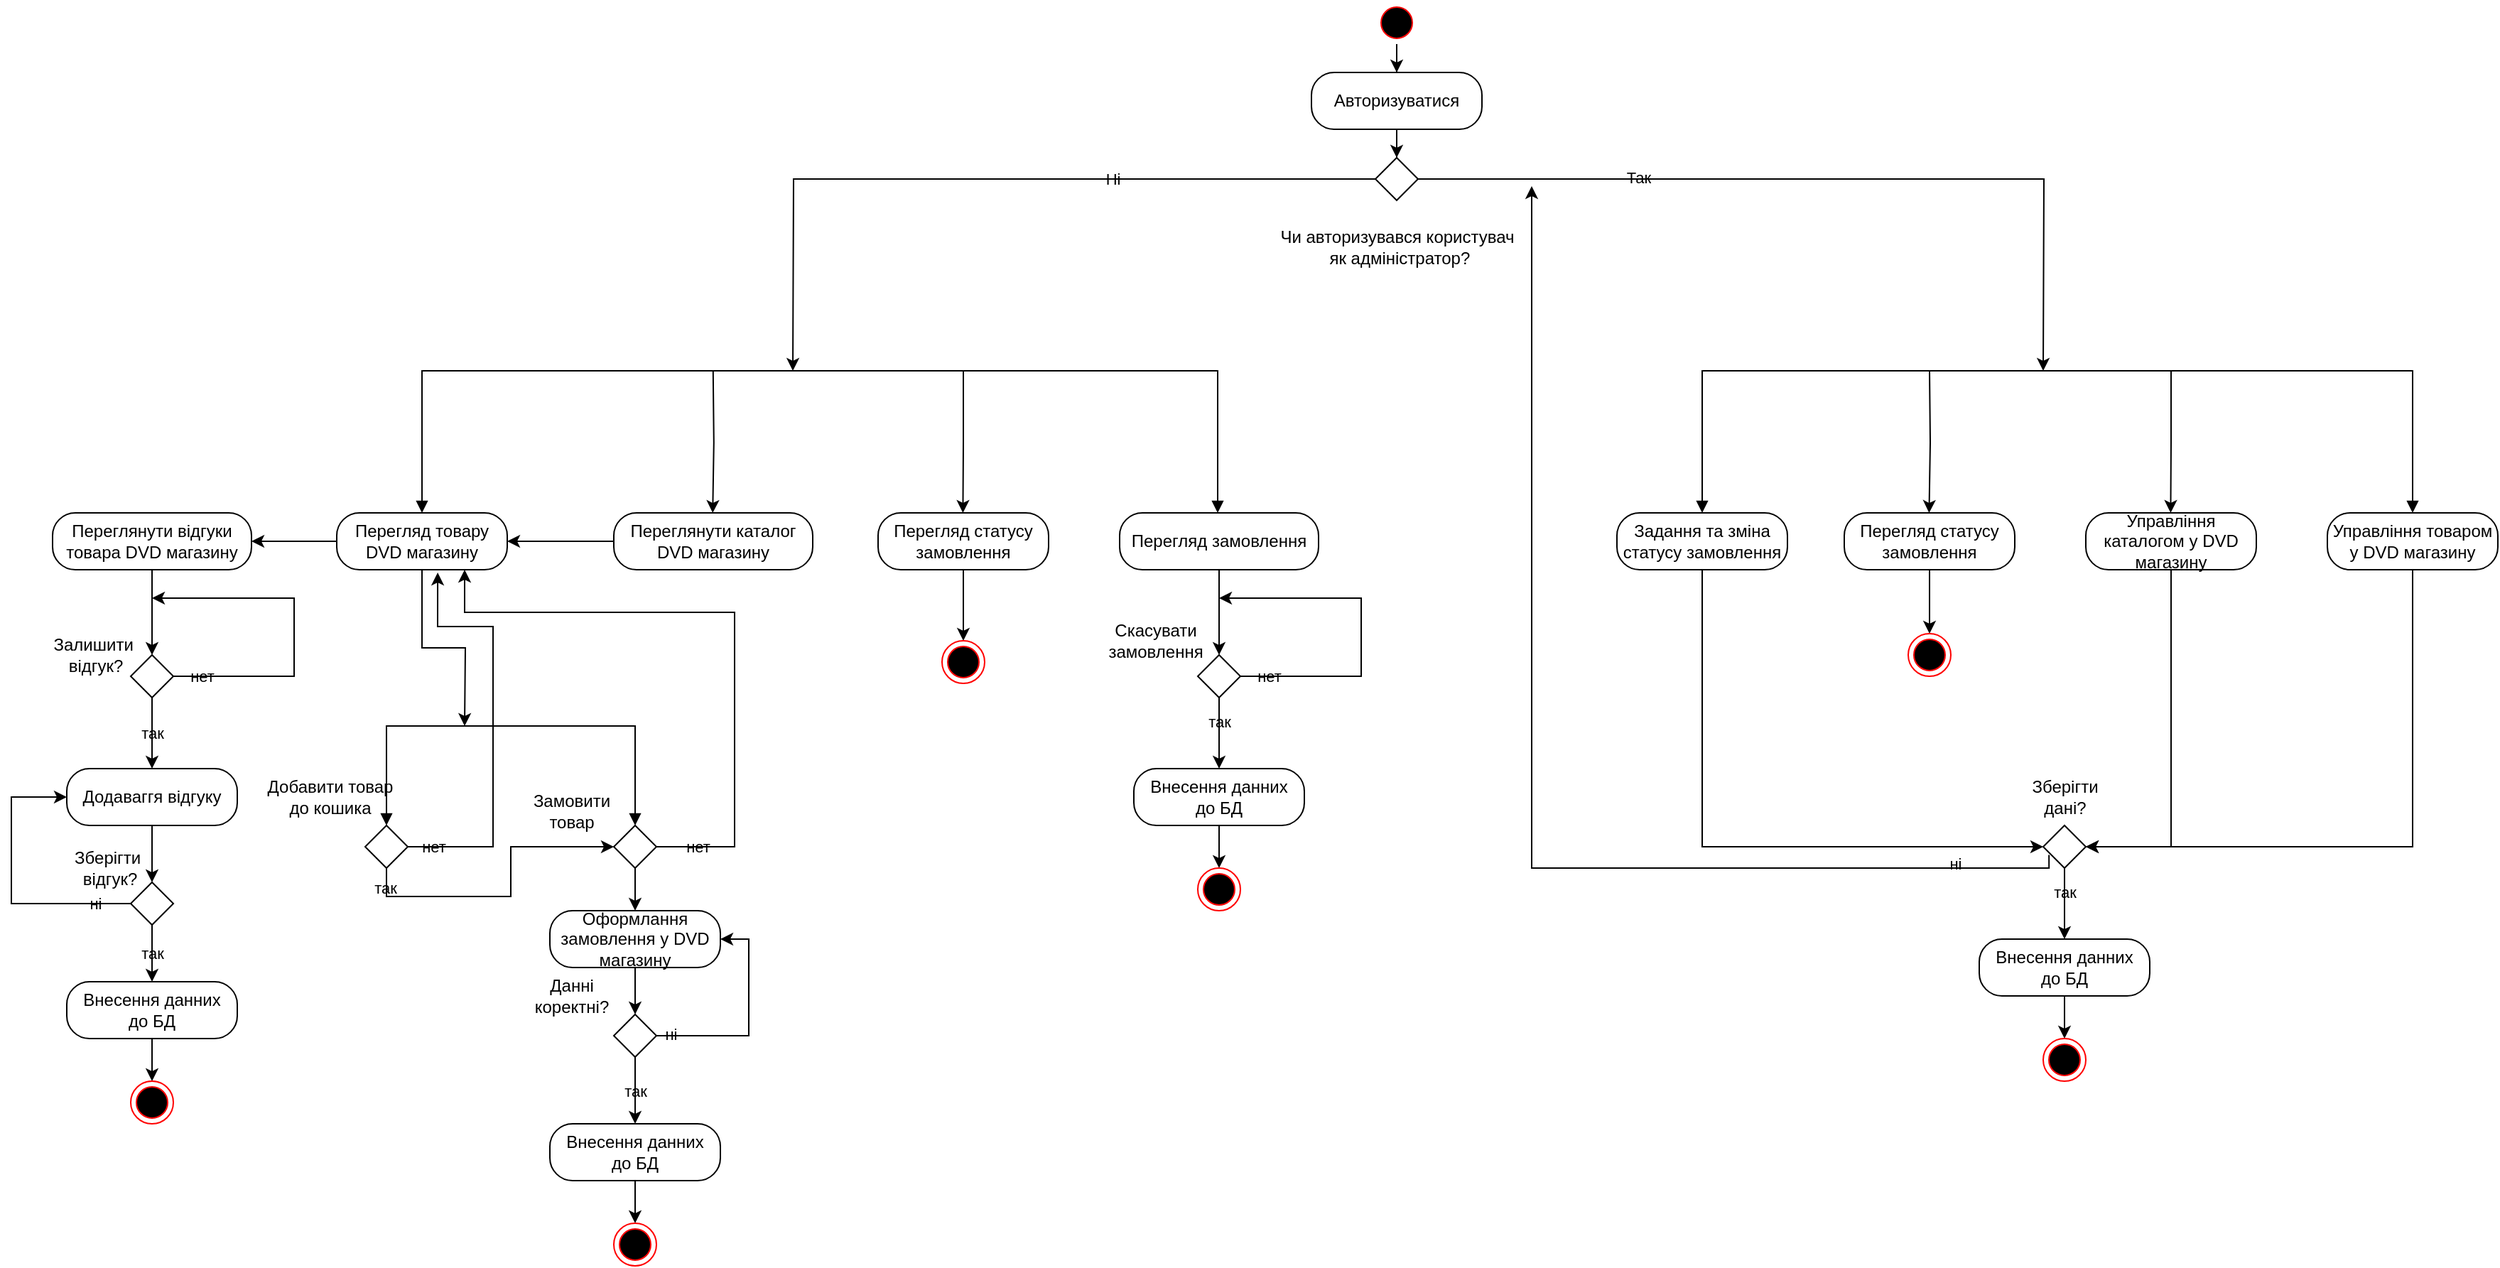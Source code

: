 <mxfile version="24.7.17" pages="2">
  <diagram name="Page-1" id="slJ8DCx99YD7vPtaS5ip">
    <mxGraphModel dx="1599" dy="539" grid="1" gridSize="10" guides="1" tooltips="1" connect="1" arrows="1" fold="1" page="1" pageScale="1" pageWidth="850" pageHeight="1100" math="0" shadow="0">
      <root>
        <mxCell id="0" />
        <mxCell id="1" parent="0" />
        <mxCell id="DVB_gjoYcTb1dbyez5Ju-133" style="edgeStyle=orthogonalEdgeStyle;rounded=0;orthogonalLoop=1;jettySize=auto;html=1;labelBackgroundColor=none;labelBorderColor=none;" edge="1" parent="1" source="DVB_gjoYcTb1dbyez5Ju-6" target="DVB_gjoYcTb1dbyez5Ju-32">
          <mxGeometry relative="1" as="geometry" />
        </mxCell>
        <mxCell id="DVB_gjoYcTb1dbyez5Ju-6" value="" style="ellipse;html=1;shape=startState;fillColor=#000000;strokeColor=#ff0000;labelBackgroundColor=none;labelBorderColor=none;" vertex="1" parent="1">
          <mxGeometry x="410" y="20" width="30" height="30" as="geometry" />
        </mxCell>
        <mxCell id="DVB_gjoYcTb1dbyez5Ju-11" style="edgeStyle=orthogonalEdgeStyle;rounded=0;orthogonalLoop=1;jettySize=auto;html=1;labelBackgroundColor=none;labelBorderColor=none;" edge="1" parent="1" source="DVB_gjoYcTb1dbyez5Ju-10">
          <mxGeometry relative="1" as="geometry">
            <mxPoint y="280" as="targetPoint" />
          </mxGeometry>
        </mxCell>
        <mxCell id="DVB_gjoYcTb1dbyez5Ju-136" value="Ні" style="edgeLabel;html=1;align=center;verticalAlign=middle;resizable=0;points=[];labelBackgroundColor=none;labelBorderColor=none;" vertex="1" connectable="0" parent="DVB_gjoYcTb1dbyez5Ju-11">
          <mxGeometry x="-0.321" relative="1" as="geometry">
            <mxPoint as="offset" />
          </mxGeometry>
        </mxCell>
        <mxCell id="DVB_gjoYcTb1dbyez5Ju-12" style="edgeStyle=orthogonalEdgeStyle;rounded=0;orthogonalLoop=1;jettySize=auto;html=1;labelBackgroundColor=none;labelBorderColor=none;" edge="1" parent="1" source="DVB_gjoYcTb1dbyez5Ju-10">
          <mxGeometry relative="1" as="geometry">
            <mxPoint x="880" y="280" as="targetPoint" />
          </mxGeometry>
        </mxCell>
        <mxCell id="DVB_gjoYcTb1dbyez5Ju-135" value="Так" style="edgeLabel;html=1;align=center;verticalAlign=middle;resizable=0;points=[];labelBackgroundColor=none;labelBorderColor=none;" vertex="1" connectable="0" parent="DVB_gjoYcTb1dbyez5Ju-12">
          <mxGeometry x="-0.462" y="1" relative="1" as="geometry">
            <mxPoint as="offset" />
          </mxGeometry>
        </mxCell>
        <mxCell id="DVB_gjoYcTb1dbyez5Ju-10" value="" style="rhombus;labelBackgroundColor=none;labelBorderColor=none;" vertex="1" parent="1">
          <mxGeometry x="410" y="130" width="30" height="30" as="geometry" />
        </mxCell>
        <mxCell id="DVB_gjoYcTb1dbyez5Ju-25" style="edgeStyle=orthogonalEdgeStyle;rounded=0;orthogonalLoop=1;jettySize=auto;html=1;labelBackgroundColor=none;labelBorderColor=none;" edge="1" parent="1" source="DVB_gjoYcTb1dbyez5Ju-15" target="DVB_gjoYcTb1dbyez5Ju-17">
          <mxGeometry relative="1" as="geometry" />
        </mxCell>
        <mxCell id="DVB_gjoYcTb1dbyez5Ju-15" value="Переглянути каталог DVD магазину" style="rounded=1;whiteSpace=wrap;html=1;arcSize=40;fontColor=#000000;fillColor=#FFFFFF;strokeColor=#000000;labelBackgroundColor=none;labelBorderColor=none;align=center;verticalAlign=middle;fontFamily=Helvetica;fontSize=12;" vertex="1" parent="1">
          <mxGeometry x="-126" y="380" width="140" height="40" as="geometry" />
        </mxCell>
        <mxCell id="DVB_gjoYcTb1dbyez5Ju-30" style="edgeStyle=orthogonalEdgeStyle;rounded=0;orthogonalLoop=1;jettySize=auto;html=1;labelBackgroundColor=none;labelBorderColor=none;" edge="1" parent="1" source="DVB_gjoYcTb1dbyez5Ju-17" target="DVB_gjoYcTb1dbyez5Ju-19">
          <mxGeometry relative="1" as="geometry" />
        </mxCell>
        <mxCell id="DVB_gjoYcTb1dbyez5Ju-49" style="edgeStyle=orthogonalEdgeStyle;rounded=0;orthogonalLoop=1;jettySize=auto;html=1;labelBackgroundColor=none;labelBorderColor=none;" edge="1" parent="1" source="DVB_gjoYcTb1dbyez5Ju-17">
          <mxGeometry relative="1" as="geometry">
            <mxPoint x="-231" y="530" as="targetPoint" />
          </mxGeometry>
        </mxCell>
        <mxCell id="DVB_gjoYcTb1dbyez5Ju-17" value="Перегляд товару DVD магазину" style="rounded=1;whiteSpace=wrap;html=1;arcSize=40;fontColor=#000000;fillColor=#FFFFFF;strokeColor=#000000;labelBackgroundColor=none;labelBorderColor=none;align=center;verticalAlign=middle;fontFamily=Helvetica;fontSize=12;" vertex="1" parent="1">
          <mxGeometry x="-321" y="380" width="120" height="40" as="geometry" />
        </mxCell>
        <mxCell id="DVB_gjoYcTb1dbyez5Ju-73" style="edgeStyle=orthogonalEdgeStyle;rounded=0;orthogonalLoop=1;jettySize=auto;html=1;entryX=0.5;entryY=0;entryDx=0;entryDy=0;labelBackgroundColor=none;labelBorderColor=none;" edge="1" parent="1" source="DVB_gjoYcTb1dbyez5Ju-19" target="DVB_gjoYcTb1dbyez5Ju-34">
          <mxGeometry relative="1" as="geometry">
            <mxPoint x="-451" y="500" as="targetPoint" />
          </mxGeometry>
        </mxCell>
        <mxCell id="DVB_gjoYcTb1dbyez5Ju-19" value="Переглянути відгуки товара DVD магазину" style="rounded=1;whiteSpace=wrap;html=1;arcSize=40;fontColor=#000000;fillColor=#FFFFFF;strokeColor=#000000;labelBackgroundColor=none;labelBorderColor=none;align=center;verticalAlign=middle;fontFamily=Helvetica;fontSize=12;" vertex="1" parent="1">
          <mxGeometry x="-521" y="380" width="140" height="40" as="geometry" />
        </mxCell>
        <mxCell id="DVB_gjoYcTb1dbyez5Ju-132" style="edgeStyle=orthogonalEdgeStyle;rounded=0;orthogonalLoop=1;jettySize=auto;html=1;entryX=0.5;entryY=0;entryDx=0;entryDy=0;labelBackgroundColor=none;labelBorderColor=none;" edge="1" parent="1" source="DVB_gjoYcTb1dbyez5Ju-32" target="DVB_gjoYcTb1dbyez5Ju-10">
          <mxGeometry relative="1" as="geometry" />
        </mxCell>
        <mxCell id="DVB_gjoYcTb1dbyez5Ju-32" value="Авторизуватися" style="rounded=1;whiteSpace=wrap;html=1;arcSize=40;fontColor=#000000;fillColor=#FFFFFF;strokeColor=#000000;labelBackgroundColor=none;labelBorderColor=none;align=center;verticalAlign=middle;fontFamily=Helvetica;fontSize=12;" vertex="1" parent="1">
          <mxGeometry x="365" y="70" width="120" height="40" as="geometry" />
        </mxCell>
        <mxCell id="DVB_gjoYcTb1dbyez5Ju-53" style="edgeStyle=orthogonalEdgeStyle;rounded=0;orthogonalLoop=1;jettySize=auto;html=1;exitX=1;exitY=0.5;exitDx=0;exitDy=0;labelBackgroundColor=none;labelBorderColor=none;" edge="1" parent="1" source="DVB_gjoYcTb1dbyez5Ju-34">
          <mxGeometry relative="1" as="geometry">
            <mxPoint x="-451" y="440" as="targetPoint" />
            <Array as="points">
              <mxPoint x="-351" y="495" />
              <mxPoint x="-351" y="440" />
            </Array>
          </mxGeometry>
        </mxCell>
        <mxCell id="DVB_gjoYcTb1dbyez5Ju-54" value="нет" style="edgeLabel;html=1;align=center;verticalAlign=middle;resizable=0;points=[];labelBackgroundColor=none;labelBorderColor=none;" vertex="1" connectable="0" parent="DVB_gjoYcTb1dbyez5Ju-53">
          <mxGeometry x="-0.837" relative="1" as="geometry">
            <mxPoint as="offset" />
          </mxGeometry>
        </mxCell>
        <mxCell id="DVB_gjoYcTb1dbyez5Ju-76" value="так" style="edgeStyle=orthogonalEdgeStyle;rounded=0;orthogonalLoop=1;jettySize=auto;html=1;entryX=0.5;entryY=0;entryDx=0;entryDy=0;labelBackgroundColor=none;labelBorderColor=none;" edge="1" parent="1" source="DVB_gjoYcTb1dbyez5Ju-34" target="DVB_gjoYcTb1dbyez5Ju-74">
          <mxGeometry relative="1" as="geometry" />
        </mxCell>
        <mxCell id="DVB_gjoYcTb1dbyez5Ju-34" value="" style="rhombus;labelBackgroundColor=none;labelBorderColor=none;" vertex="1" parent="1">
          <mxGeometry x="-466" y="480" width="30" height="30" as="geometry" />
        </mxCell>
        <mxCell id="DVB_gjoYcTb1dbyez5Ju-40" value="Залишити&amp;nbsp;&lt;br&gt;відгук?" style="text;html=1;align=center;verticalAlign=middle;resizable=0;points=[];autosize=1;strokeColor=none;fillColor=none;labelBackgroundColor=none;labelBorderColor=none;" vertex="1" parent="1">
          <mxGeometry x="-531" y="460" width="80" height="40" as="geometry" />
        </mxCell>
        <mxCell id="DVB_gjoYcTb1dbyez5Ju-42" value="" style="endArrow=block;startArrow=block;endFill=1;startFill=1;html=1;rounded=0;exitX=0.5;exitY=0;exitDx=0;exitDy=0;entryX=0.5;entryY=0;entryDx=0;entryDy=0;labelBackgroundColor=none;labelBorderColor=none;" edge="1" parent="1" source="DVB_gjoYcTb1dbyez5Ju-43">
          <mxGeometry width="160" relative="1" as="geometry">
            <mxPoint x="-436" y="660" as="sourcePoint" />
            <mxPoint x="-111" y="600" as="targetPoint" />
            <Array as="points">
              <mxPoint x="-286" y="530" />
              <mxPoint x="-111" y="530" />
            </Array>
          </mxGeometry>
        </mxCell>
        <mxCell id="DVB_gjoYcTb1dbyez5Ju-47" style="edgeStyle=orthogonalEdgeStyle;rounded=0;orthogonalLoop=1;jettySize=auto;html=1;entryX=0;entryY=0.5;entryDx=0;entryDy=0;exitX=0.5;exitY=1;exitDx=0;exitDy=0;labelBackgroundColor=none;labelBorderColor=none;" edge="1" parent="1" source="DVB_gjoYcTb1dbyez5Ju-43" target="DVB_gjoYcTb1dbyez5Ju-45">
          <mxGeometry relative="1" as="geometry" />
        </mxCell>
        <mxCell id="DVB_gjoYcTb1dbyez5Ju-48" value="так" style="edgeLabel;html=1;align=center;verticalAlign=middle;resizable=0;points=[];labelBackgroundColor=none;labelBorderColor=none;" vertex="1" connectable="0" parent="DVB_gjoYcTb1dbyez5Ju-47">
          <mxGeometry x="-0.875" y="-1" relative="1" as="geometry">
            <mxPoint as="offset" />
          </mxGeometry>
        </mxCell>
        <mxCell id="DVB_gjoYcTb1dbyez5Ju-50" style="edgeStyle=orthogonalEdgeStyle;rounded=0;orthogonalLoop=1;jettySize=auto;html=1;entryX=0.592;entryY=1.05;entryDx=0;entryDy=0;entryPerimeter=0;labelBackgroundColor=none;labelBorderColor=none;" edge="1" parent="1" source="DVB_gjoYcTb1dbyez5Ju-43" target="DVB_gjoYcTb1dbyez5Ju-17">
          <mxGeometry relative="1" as="geometry">
            <mxPoint x="-261" y="460" as="targetPoint" />
            <Array as="points">
              <mxPoint x="-211" y="615" />
              <mxPoint x="-211" y="460" />
              <mxPoint x="-250" y="460" />
            </Array>
          </mxGeometry>
        </mxCell>
        <mxCell id="DVB_gjoYcTb1dbyez5Ju-51" value="нет" style="edgeLabel;html=1;align=center;verticalAlign=middle;resizable=0;points=[];labelBackgroundColor=none;labelBorderColor=none;" vertex="1" connectable="0" parent="DVB_gjoYcTb1dbyez5Ju-50">
          <mxGeometry x="-0.914" y="1" relative="1" as="geometry">
            <mxPoint x="5" y="1" as="offset" />
          </mxGeometry>
        </mxCell>
        <mxCell id="DVB_gjoYcTb1dbyez5Ju-43" value="" style="rhombus;labelBackgroundColor=none;labelBorderColor=none;" vertex="1" parent="1">
          <mxGeometry x="-301" y="600" width="30" height="30" as="geometry" />
        </mxCell>
        <mxCell id="DVB_gjoYcTb1dbyez5Ju-44" value="Добавити товар&lt;br&gt;до кошика" style="text;html=1;align=center;verticalAlign=middle;resizable=0;points=[];autosize=1;strokeColor=none;fillColor=none;labelBackgroundColor=none;labelBorderColor=none;" vertex="1" parent="1">
          <mxGeometry x="-381" y="560" width="110" height="40" as="geometry" />
        </mxCell>
        <mxCell id="DVB_gjoYcTb1dbyez5Ju-55" style="edgeStyle=orthogonalEdgeStyle;rounded=0;orthogonalLoop=1;jettySize=auto;html=1;entryX=0.75;entryY=1;entryDx=0;entryDy=0;labelBackgroundColor=none;labelBorderColor=none;" edge="1" parent="1" source="DVB_gjoYcTb1dbyez5Ju-45" target="DVB_gjoYcTb1dbyez5Ju-17">
          <mxGeometry relative="1" as="geometry">
            <mxPoint x="-211" y="460" as="targetPoint" />
            <Array as="points">
              <mxPoint x="-41" y="615" />
              <mxPoint x="-41" y="450" />
              <mxPoint x="-231" y="450" />
            </Array>
          </mxGeometry>
        </mxCell>
        <mxCell id="DVB_gjoYcTb1dbyez5Ju-56" value="нет" style="edgeLabel;html=1;align=center;verticalAlign=middle;resizable=0;points=[];labelBackgroundColor=none;labelBorderColor=none;" vertex="1" connectable="0" parent="DVB_gjoYcTb1dbyez5Ju-55">
          <mxGeometry x="-0.871" relative="1" as="geometry">
            <mxPoint as="offset" />
          </mxGeometry>
        </mxCell>
        <mxCell id="DVB_gjoYcTb1dbyez5Ju-63" style="edgeStyle=orthogonalEdgeStyle;rounded=0;orthogonalLoop=1;jettySize=auto;html=1;labelBackgroundColor=none;labelBorderColor=none;" edge="1" parent="1" source="DVB_gjoYcTb1dbyez5Ju-45" target="DVB_gjoYcTb1dbyez5Ju-59">
          <mxGeometry relative="1" as="geometry" />
        </mxCell>
        <mxCell id="DVB_gjoYcTb1dbyez5Ju-45" value="" style="rhombus;labelBackgroundColor=none;labelBorderColor=none;" vertex="1" parent="1">
          <mxGeometry x="-126" y="600" width="30" height="30" as="geometry" />
        </mxCell>
        <mxCell id="DVB_gjoYcTb1dbyez5Ju-46" value="Замовити&lt;br&gt;товар" style="text;html=1;align=center;verticalAlign=middle;resizable=0;points=[];autosize=1;strokeColor=none;fillColor=none;labelBackgroundColor=none;labelBorderColor=none;" vertex="1" parent="1">
          <mxGeometry x="-196" y="570" width="80" height="40" as="geometry" />
        </mxCell>
        <mxCell id="DVB_gjoYcTb1dbyez5Ju-59" value="Оформлання замовлення у DVD магазину" style="rounded=1;whiteSpace=wrap;html=1;arcSize=40;fontColor=#000000;fillColor=#FFFFFF;strokeColor=#000000;labelBackgroundColor=none;labelBorderColor=none;align=center;verticalAlign=middle;fontFamily=Helvetica;fontSize=12;" vertex="1" parent="1">
          <mxGeometry x="-171" y="660" width="120" height="40" as="geometry" />
        </mxCell>
        <mxCell id="DVB_gjoYcTb1dbyez5Ju-65" style="edgeStyle=orthogonalEdgeStyle;rounded=0;orthogonalLoop=1;jettySize=auto;html=1;entryX=1;entryY=0.5;entryDx=0;entryDy=0;labelBackgroundColor=none;labelBorderColor=none;" edge="1" parent="1" source="DVB_gjoYcTb1dbyez5Ju-61" target="DVB_gjoYcTb1dbyez5Ju-59">
          <mxGeometry relative="1" as="geometry">
            <Array as="points">
              <mxPoint x="-31" y="748" />
              <mxPoint x="-31" y="680" />
            </Array>
          </mxGeometry>
        </mxCell>
        <mxCell id="DVB_gjoYcTb1dbyez5Ju-66" value="ні" style="edgeLabel;html=1;align=center;verticalAlign=middle;resizable=0;points=[];labelBackgroundColor=none;labelBorderColor=none;" vertex="1" connectable="0" parent="DVB_gjoYcTb1dbyez5Ju-65">
          <mxGeometry x="-0.867" y="1" relative="1" as="geometry">
            <mxPoint as="offset" />
          </mxGeometry>
        </mxCell>
        <mxCell id="DVB_gjoYcTb1dbyez5Ju-67" value="так" style="edgeStyle=orthogonalEdgeStyle;rounded=0;orthogonalLoop=1;jettySize=auto;html=1;entryX=0.5;entryY=0;entryDx=0;entryDy=0;labelBackgroundColor=none;labelBorderColor=none;" edge="1" parent="1" source="DVB_gjoYcTb1dbyez5Ju-61" target="DVB_gjoYcTb1dbyez5Ju-68">
          <mxGeometry relative="1" as="geometry">
            <mxPoint x="-111" y="800" as="targetPoint" />
            <Array as="points">
              <mxPoint x="-111" y="780" />
              <mxPoint x="-111" y="780" />
            </Array>
          </mxGeometry>
        </mxCell>
        <mxCell id="DVB_gjoYcTb1dbyez5Ju-61" value="" style="rhombus;labelBackgroundColor=none;labelBorderColor=none;" vertex="1" parent="1">
          <mxGeometry x="-126" y="733" width="30" height="30" as="geometry" />
        </mxCell>
        <mxCell id="DVB_gjoYcTb1dbyez5Ju-62" value="Данні&lt;br&gt;коректні?" style="text;html=1;align=center;verticalAlign=middle;resizable=0;points=[];autosize=1;strokeColor=none;fillColor=none;labelBackgroundColor=none;labelBorderColor=none;" vertex="1" parent="1">
          <mxGeometry x="-196" y="700" width="80" height="40" as="geometry" />
        </mxCell>
        <mxCell id="DVB_gjoYcTb1dbyez5Ju-64" style="edgeStyle=orthogonalEdgeStyle;rounded=0;orthogonalLoop=1;jettySize=auto;html=1;entryX=0.5;entryY=0;entryDx=0;entryDy=0;labelBackgroundColor=none;labelBorderColor=none;" edge="1" parent="1" source="DVB_gjoYcTb1dbyez5Ju-59" target="DVB_gjoYcTb1dbyez5Ju-61">
          <mxGeometry relative="1" as="geometry" />
        </mxCell>
        <mxCell id="DVB_gjoYcTb1dbyez5Ju-72" style="edgeStyle=orthogonalEdgeStyle;rounded=0;orthogonalLoop=1;jettySize=auto;html=1;labelBackgroundColor=none;labelBorderColor=none;" edge="1" parent="1" source="DVB_gjoYcTb1dbyez5Ju-68" target="DVB_gjoYcTb1dbyez5Ju-71">
          <mxGeometry relative="1" as="geometry" />
        </mxCell>
        <mxCell id="DVB_gjoYcTb1dbyez5Ju-68" value="Внесення данних&lt;br&gt;до БД" style="rounded=1;whiteSpace=wrap;html=1;arcSize=40;fontColor=#000000;fillColor=#FFFFFF;strokeColor=#000000;labelBackgroundColor=none;labelBorderColor=none;align=center;verticalAlign=middle;fontFamily=Helvetica;fontSize=12;" vertex="1" parent="1">
          <mxGeometry x="-171" y="810" width="120" height="40" as="geometry" />
        </mxCell>
        <mxCell id="DVB_gjoYcTb1dbyez5Ju-71" value="" style="ellipse;html=1;shape=endState;fillColor=#000000;strokeColor=#ff0000;labelBackgroundColor=none;labelBorderColor=none;" vertex="1" parent="1">
          <mxGeometry x="-126" y="880" width="30" height="30" as="geometry" />
        </mxCell>
        <mxCell id="DVB_gjoYcTb1dbyez5Ju-78" style="edgeStyle=orthogonalEdgeStyle;rounded=0;orthogonalLoop=1;jettySize=auto;html=1;entryX=0.5;entryY=0;entryDx=0;entryDy=0;labelBackgroundColor=none;labelBorderColor=none;" edge="1" parent="1" source="DVB_gjoYcTb1dbyez5Ju-74" target="DVB_gjoYcTb1dbyez5Ju-77">
          <mxGeometry relative="1" as="geometry" />
        </mxCell>
        <mxCell id="DVB_gjoYcTb1dbyez5Ju-74" value="Додаваггя відгуку" style="rounded=1;whiteSpace=wrap;html=1;arcSize=40;fontColor=#000000;fillColor=#FFFFFF;strokeColor=#000000;labelBackgroundColor=none;labelBorderColor=none;align=center;verticalAlign=middle;fontFamily=Helvetica;fontSize=12;" vertex="1" parent="1">
          <mxGeometry x="-511" y="560" width="120" height="40" as="geometry" />
        </mxCell>
        <mxCell id="DVB_gjoYcTb1dbyez5Ju-80" style="edgeStyle=orthogonalEdgeStyle;rounded=0;orthogonalLoop=1;jettySize=auto;html=1;entryX=0;entryY=0.5;entryDx=0;entryDy=0;labelBackgroundColor=none;labelBorderColor=none;" edge="1" parent="1" source="DVB_gjoYcTb1dbyez5Ju-77" target="DVB_gjoYcTb1dbyez5Ju-74">
          <mxGeometry relative="1" as="geometry">
            <mxPoint x="-551" y="570" as="targetPoint" />
            <Array as="points">
              <mxPoint x="-550" y="655" />
              <mxPoint x="-550" y="580" />
            </Array>
          </mxGeometry>
        </mxCell>
        <mxCell id="DVB_gjoYcTb1dbyez5Ju-81" value="ні" style="edgeLabel;html=1;align=center;verticalAlign=middle;resizable=0;points=[];labelBackgroundColor=none;labelBorderColor=none;" vertex="1" connectable="0" parent="DVB_gjoYcTb1dbyez5Ju-80">
          <mxGeometry x="-0.748" relative="1" as="geometry">
            <mxPoint as="offset" />
          </mxGeometry>
        </mxCell>
        <mxCell id="DVB_gjoYcTb1dbyez5Ju-77" value="" style="rhombus;labelBackgroundColor=none;labelBorderColor=none;" vertex="1" parent="1">
          <mxGeometry x="-466" y="640" width="30" height="30" as="geometry" />
        </mxCell>
        <mxCell id="DVB_gjoYcTb1dbyez5Ju-79" value="Зберігти&amp;nbsp;&lt;br&gt;відгук?" style="text;html=1;align=center;verticalAlign=middle;resizable=0;points=[];autosize=1;strokeColor=none;fillColor=none;labelBackgroundColor=none;labelBorderColor=none;" vertex="1" parent="1">
          <mxGeometry x="-521" y="610" width="80" height="40" as="geometry" />
        </mxCell>
        <mxCell id="DVB_gjoYcTb1dbyez5Ju-82" value="так" style="edgeStyle=orthogonalEdgeStyle;rounded=0;orthogonalLoop=1;jettySize=auto;html=1;entryX=0.5;entryY=0;entryDx=0;entryDy=0;exitX=0.5;exitY=1;exitDx=0;exitDy=0;labelBackgroundColor=none;labelBorderColor=none;" edge="1" target="DVB_gjoYcTb1dbyez5Ju-84" parent="1" source="DVB_gjoYcTb1dbyez5Ju-77">
          <mxGeometry relative="1" as="geometry">
            <mxPoint x="-451" y="727" as="targetPoint" />
            <mxPoint x="-451" y="690" as="sourcePoint" />
            <Array as="points" />
          </mxGeometry>
        </mxCell>
        <mxCell id="DVB_gjoYcTb1dbyez5Ju-83" style="edgeStyle=orthogonalEdgeStyle;rounded=0;orthogonalLoop=1;jettySize=auto;html=1;labelBackgroundColor=none;labelBorderColor=none;" edge="1" source="DVB_gjoYcTb1dbyez5Ju-84" target="DVB_gjoYcTb1dbyez5Ju-85" parent="1">
          <mxGeometry relative="1" as="geometry" />
        </mxCell>
        <mxCell id="DVB_gjoYcTb1dbyez5Ju-84" value="Внесення данних&lt;br&gt;до БД" style="rounded=1;whiteSpace=wrap;html=1;arcSize=40;fontColor=#000000;fillColor=#FFFFFF;strokeColor=#000000;labelBackgroundColor=none;labelBorderColor=none;align=center;verticalAlign=middle;fontFamily=Helvetica;fontSize=12;" vertex="1" parent="1">
          <mxGeometry x="-511" y="710" width="120" height="40" as="geometry" />
        </mxCell>
        <mxCell id="DVB_gjoYcTb1dbyez5Ju-85" value="" style="ellipse;html=1;shape=endState;fillColor=#000000;strokeColor=#ff0000;labelBackgroundColor=none;labelBorderColor=none;" vertex="1" parent="1">
          <mxGeometry x="-466" y="780" width="30" height="30" as="geometry" />
        </mxCell>
        <mxCell id="DVB_gjoYcTb1dbyez5Ju-89" style="edgeStyle=orthogonalEdgeStyle;rounded=0;orthogonalLoop=1;jettySize=auto;html=1;labelBackgroundColor=none;labelBorderColor=none;" edge="1" parent="1" source="DVB_gjoYcTb1dbyez5Ju-86" target="DVB_gjoYcTb1dbyez5Ju-88">
          <mxGeometry relative="1" as="geometry" />
        </mxCell>
        <mxCell id="DVB_gjoYcTb1dbyez5Ju-86" value="Перегляд статусу замовлення" style="rounded=1;whiteSpace=wrap;html=1;arcSize=40;fontColor=#000000;fillColor=#FFFFFF;strokeColor=#000000;labelBackgroundColor=none;labelBorderColor=none;align=center;verticalAlign=middle;fontFamily=Helvetica;fontSize=12;" vertex="1" parent="1">
          <mxGeometry x="60" y="380" width="120" height="40" as="geometry" />
        </mxCell>
        <mxCell id="DVB_gjoYcTb1dbyez5Ju-88" value="" style="ellipse;html=1;shape=endState;fillColor=#000000;strokeColor=#ff0000;labelBackgroundColor=none;labelBorderColor=none;" vertex="1" parent="1">
          <mxGeometry x="105" y="470" width="30" height="30" as="geometry" />
        </mxCell>
        <mxCell id="DVB_gjoYcTb1dbyez5Ju-90" style="edgeStyle=orthogonalEdgeStyle;rounded=0;orthogonalLoop=1;jettySize=auto;html=1;entryX=0.5;entryY=0;entryDx=0;entryDy=0;labelBackgroundColor=none;labelBorderColor=none;" edge="1" source="DVB_gjoYcTb1dbyez5Ju-91" target="DVB_gjoYcTb1dbyez5Ju-95" parent="1">
          <mxGeometry relative="1" as="geometry">
            <mxPoint x="300" y="500" as="targetPoint" />
          </mxGeometry>
        </mxCell>
        <mxCell id="DVB_gjoYcTb1dbyez5Ju-91" value="Перегляд замовлення" style="rounded=1;whiteSpace=wrap;html=1;arcSize=40;fontColor=#000000;fillColor=#FFFFFF;strokeColor=#000000;labelBackgroundColor=none;labelBorderColor=none;" vertex="1" parent="1">
          <mxGeometry x="230" y="380" width="140" height="40" as="geometry" />
        </mxCell>
        <mxCell id="DVB_gjoYcTb1dbyez5Ju-92" style="edgeStyle=orthogonalEdgeStyle;rounded=0;orthogonalLoop=1;jettySize=auto;html=1;exitX=1;exitY=0.5;exitDx=0;exitDy=0;labelBackgroundColor=none;labelBorderColor=none;" edge="1" source="DVB_gjoYcTb1dbyez5Ju-95" parent="1">
          <mxGeometry relative="1" as="geometry">
            <mxPoint x="300" y="440" as="targetPoint" />
            <Array as="points">
              <mxPoint x="400" y="495" />
              <mxPoint x="400" y="440" />
            </Array>
          </mxGeometry>
        </mxCell>
        <mxCell id="DVB_gjoYcTb1dbyez5Ju-93" value="нет" style="edgeLabel;html=1;align=center;verticalAlign=middle;resizable=0;points=[];labelBackgroundColor=none;labelBorderColor=none;" vertex="1" connectable="0" parent="DVB_gjoYcTb1dbyez5Ju-92">
          <mxGeometry x="-0.837" relative="1" as="geometry">
            <mxPoint as="offset" />
          </mxGeometry>
        </mxCell>
        <mxCell id="DVB_gjoYcTb1dbyez5Ju-94" value="так" style="edgeStyle=orthogonalEdgeStyle;rounded=0;orthogonalLoop=1;jettySize=auto;html=1;entryX=0.5;entryY=0;entryDx=0;entryDy=0;labelBackgroundColor=none;labelBorderColor=none;" edge="1" source="DVB_gjoYcTb1dbyez5Ju-95" target="DVB_gjoYcTb1dbyez5Ju-99" parent="1">
          <mxGeometry x="-0.333" relative="1" as="geometry">
            <mxPoint x="300" y="560" as="targetPoint" />
            <mxPoint as="offset" />
          </mxGeometry>
        </mxCell>
        <mxCell id="DVB_gjoYcTb1dbyez5Ju-95" value="" style="rhombus;labelBackgroundColor=none;labelBorderColor=none;" vertex="1" parent="1">
          <mxGeometry x="285" y="480" width="30" height="30" as="geometry" />
        </mxCell>
        <mxCell id="DVB_gjoYcTb1dbyez5Ju-96" value="Скасувати&lt;br&gt;замовлення" style="text;html=1;align=center;verticalAlign=middle;resizable=0;points=[];autosize=1;strokeColor=none;fillColor=none;labelBackgroundColor=none;labelBorderColor=none;" vertex="1" parent="1">
          <mxGeometry x="210" y="450" width="90" height="40" as="geometry" />
        </mxCell>
        <mxCell id="DVB_gjoYcTb1dbyez5Ju-98" style="edgeStyle=orthogonalEdgeStyle;rounded=0;orthogonalLoop=1;jettySize=auto;html=1;labelBackgroundColor=none;labelBorderColor=none;" edge="1" source="DVB_gjoYcTb1dbyez5Ju-99" target="DVB_gjoYcTb1dbyez5Ju-100" parent="1">
          <mxGeometry relative="1" as="geometry" />
        </mxCell>
        <mxCell id="DVB_gjoYcTb1dbyez5Ju-99" value="Внесення данних&lt;br&gt;до БД" style="rounded=1;whiteSpace=wrap;html=1;arcSize=40;fontColor=#000000;fillColor=#FFFFFF;strokeColor=#000000;labelBackgroundColor=none;labelBorderColor=none;align=center;verticalAlign=middle;fontFamily=Helvetica;fontSize=12;" vertex="1" parent="1">
          <mxGeometry x="240" y="560" width="120" height="40" as="geometry" />
        </mxCell>
        <mxCell id="DVB_gjoYcTb1dbyez5Ju-100" value="" style="ellipse;html=1;shape=endState;fillColor=#000000;strokeColor=#ff0000;labelBackgroundColor=none;labelBorderColor=none;" vertex="1" parent="1">
          <mxGeometry x="285" y="630" width="30" height="30" as="geometry" />
        </mxCell>
        <mxCell id="DVB_gjoYcTb1dbyez5Ju-112" style="edgeStyle=orthogonalEdgeStyle;rounded=0;orthogonalLoop=1;jettySize=auto;html=1;entryX=0;entryY=0.5;entryDx=0;entryDy=0;labelBackgroundColor=none;labelBorderColor=none;" edge="1" parent="1" source="DVB_gjoYcTb1dbyez5Ju-101" target="DVB_gjoYcTb1dbyez5Ju-111">
          <mxGeometry relative="1" as="geometry">
            <Array as="points">
              <mxPoint x="640" y="615" />
            </Array>
          </mxGeometry>
        </mxCell>
        <mxCell id="DVB_gjoYcTb1dbyez5Ju-101" value="Задання та зміна статусу замовлення" style="rounded=1;whiteSpace=wrap;html=1;arcSize=40;fontColor=#000000;fillColor=#FFFFFF;strokeColor=#000000;labelBackgroundColor=none;labelBorderColor=none;align=center;verticalAlign=middle;fontFamily=Helvetica;fontSize=12;" vertex="1" parent="1">
          <mxGeometry x="580" y="380" width="120" height="40" as="geometry" />
        </mxCell>
        <mxCell id="DVB_gjoYcTb1dbyez5Ju-110" style="edgeStyle=orthogonalEdgeStyle;rounded=0;orthogonalLoop=1;jettySize=auto;html=1;entryX=0.5;entryY=0;entryDx=0;entryDy=0;labelBackgroundColor=none;labelBorderColor=none;" edge="1" parent="1" source="DVB_gjoYcTb1dbyez5Ju-103" target="DVB_gjoYcTb1dbyez5Ju-109">
          <mxGeometry relative="1" as="geometry" />
        </mxCell>
        <mxCell id="DVB_gjoYcTb1dbyez5Ju-103" value="Перегляд статусу замовлення" style="rounded=1;whiteSpace=wrap;html=1;arcSize=40;fontColor=#000000;fillColor=#FFFFFF;strokeColor=#000000;labelBackgroundColor=none;labelBorderColor=none;align=center;verticalAlign=middle;fontFamily=Helvetica;fontSize=12;" vertex="1" parent="1">
          <mxGeometry x="740" y="380" width="120" height="40" as="geometry" />
        </mxCell>
        <mxCell id="DVB_gjoYcTb1dbyez5Ju-113" style="edgeStyle=orthogonalEdgeStyle;rounded=0;orthogonalLoop=1;jettySize=auto;html=1;entryX=1;entryY=0.5;entryDx=0;entryDy=0;labelBackgroundColor=none;labelBorderColor=none;" edge="1" parent="1" source="DVB_gjoYcTb1dbyez5Ju-105" target="DVB_gjoYcTb1dbyez5Ju-111">
          <mxGeometry relative="1" as="geometry" />
        </mxCell>
        <mxCell id="DVB_gjoYcTb1dbyez5Ju-105" value="Управління каталогом у DVD магазину" style="rounded=1;whiteSpace=wrap;html=1;arcSize=40;fontColor=#000000;fillColor=#FFFFFF;strokeColor=#000000;labelBackgroundColor=none;labelBorderColor=none;align=center;verticalAlign=middle;fontFamily=Helvetica;fontSize=12;" vertex="1" parent="1">
          <mxGeometry x="910" y="380" width="120" height="40" as="geometry" />
        </mxCell>
        <mxCell id="DVB_gjoYcTb1dbyez5Ju-114" style="edgeStyle=orthogonalEdgeStyle;rounded=0;orthogonalLoop=1;jettySize=auto;html=1;entryX=1;entryY=0.5;entryDx=0;entryDy=0;labelBackgroundColor=none;labelBorderColor=none;" edge="1" parent="1" source="DVB_gjoYcTb1dbyez5Ju-107" target="DVB_gjoYcTb1dbyez5Ju-111">
          <mxGeometry relative="1" as="geometry">
            <Array as="points">
              <mxPoint x="1140" y="615" />
            </Array>
          </mxGeometry>
        </mxCell>
        <mxCell id="DVB_gjoYcTb1dbyez5Ju-107" value="Управління товаром&lt;br&gt;у DVD магазину" style="rounded=1;whiteSpace=wrap;html=1;arcSize=40;fontColor=#000000;fillColor=#FFFFFF;strokeColor=#000000;labelBackgroundColor=none;labelBorderColor=none;align=center;verticalAlign=middle;fontFamily=Helvetica;fontSize=12;" vertex="1" parent="1">
          <mxGeometry x="1080" y="380" width="120" height="40" as="geometry" />
        </mxCell>
        <mxCell id="DVB_gjoYcTb1dbyez5Ju-109" value="" style="ellipse;html=1;shape=endState;fillColor=#000000;strokeColor=#ff0000;labelBackgroundColor=none;labelBorderColor=none;" vertex="1" parent="1">
          <mxGeometry x="785" y="465" width="30" height="30" as="geometry" />
        </mxCell>
        <mxCell id="DVB_gjoYcTb1dbyez5Ju-115" style="edgeStyle=orthogonalEdgeStyle;rounded=0;orthogonalLoop=1;jettySize=auto;html=1;exitX=0.136;exitY=0.693;exitDx=0;exitDy=0;exitPerimeter=0;labelBackgroundColor=none;labelBorderColor=none;" edge="1" parent="1" source="DVB_gjoYcTb1dbyez5Ju-111">
          <mxGeometry relative="1" as="geometry">
            <mxPoint x="520" y="150" as="targetPoint" />
            <Array as="points">
              <mxPoint x="884" y="630" />
              <mxPoint x="520" y="630" />
            </Array>
          </mxGeometry>
        </mxCell>
        <mxCell id="DVB_gjoYcTb1dbyez5Ju-116" value="ні" style="edgeLabel;html=1;align=center;verticalAlign=middle;resizable=0;points=[];labelBackgroundColor=none;labelBorderColor=none;" vertex="1" connectable="0" parent="DVB_gjoYcTb1dbyez5Ju-115">
          <mxGeometry x="-0.821" y="-3" relative="1" as="geometry">
            <mxPoint x="1" as="offset" />
          </mxGeometry>
        </mxCell>
        <mxCell id="DVB_gjoYcTb1dbyez5Ju-111" value="" style="rhombus;labelBackgroundColor=none;labelBorderColor=none;" vertex="1" parent="1">
          <mxGeometry x="880" y="600" width="30" height="30" as="geometry" />
        </mxCell>
        <mxCell id="DVB_gjoYcTb1dbyez5Ju-120" value="так" style="edgeStyle=orthogonalEdgeStyle;rounded=0;orthogonalLoop=1;jettySize=auto;html=1;entryX=0.5;entryY=0;entryDx=0;entryDy=0;exitX=0.5;exitY=1;exitDx=0;exitDy=0;labelBackgroundColor=none;labelBorderColor=none;" edge="1" target="DVB_gjoYcTb1dbyez5Ju-122" parent="1" source="DVB_gjoYcTb1dbyez5Ju-111">
          <mxGeometry x="-0.333" relative="1" as="geometry">
            <mxPoint x="895" y="630" as="sourcePoint" />
            <mxPoint x="895" y="680" as="targetPoint" />
            <mxPoint as="offset" />
          </mxGeometry>
        </mxCell>
        <mxCell id="DVB_gjoYcTb1dbyez5Ju-121" style="edgeStyle=orthogonalEdgeStyle;rounded=0;orthogonalLoop=1;jettySize=auto;html=1;labelBackgroundColor=none;labelBorderColor=none;" edge="1" source="DVB_gjoYcTb1dbyez5Ju-122" target="DVB_gjoYcTb1dbyez5Ju-123" parent="1">
          <mxGeometry relative="1" as="geometry" />
        </mxCell>
        <mxCell id="DVB_gjoYcTb1dbyez5Ju-122" value="Внесення данних&lt;br&gt;до БД" style="rounded=1;whiteSpace=wrap;html=1;arcSize=40;fontColor=#000000;fillColor=#FFFFFF;strokeColor=#000000;labelBackgroundColor=none;labelBorderColor=none;align=center;verticalAlign=middle;fontFamily=Helvetica;fontSize=12;" vertex="1" parent="1">
          <mxGeometry x="835" y="680" width="120" height="40" as="geometry" />
        </mxCell>
        <mxCell id="DVB_gjoYcTb1dbyez5Ju-123" value="" style="ellipse;html=1;shape=endState;fillColor=#000000;strokeColor=#ff0000;labelBackgroundColor=none;labelBorderColor=none;" vertex="1" parent="1">
          <mxGeometry x="880" y="750" width="30" height="30" as="geometry" />
        </mxCell>
        <mxCell id="DVB_gjoYcTb1dbyez5Ju-124" value="" style="endArrow=block;startArrow=block;endFill=1;startFill=1;html=1;rounded=0;exitX=0.5;exitY=0;exitDx=0;exitDy=0;entryX=0.5;entryY=0;entryDx=0;entryDy=0;labelBackgroundColor=none;labelBorderColor=none;" edge="1" parent="1" source="DVB_gjoYcTb1dbyez5Ju-101" target="DVB_gjoYcTb1dbyez5Ju-107">
          <mxGeometry width="160" relative="1" as="geometry">
            <mxPoint x="520" y="590" as="sourcePoint" />
            <mxPoint x="680" y="590" as="targetPoint" />
            <Array as="points">
              <mxPoint x="640" y="280" />
              <mxPoint x="850" y="280" />
              <mxPoint x="1140" y="280" />
            </Array>
          </mxGeometry>
        </mxCell>
        <mxCell id="DVB_gjoYcTb1dbyez5Ju-126" style="edgeStyle=orthogonalEdgeStyle;rounded=0;orthogonalLoop=1;jettySize=auto;html=1;entryX=0.5;entryY=0;entryDx=0;entryDy=0;labelBackgroundColor=none;labelBorderColor=none;" edge="1" parent="1">
          <mxGeometry relative="1" as="geometry">
            <mxPoint x="800" y="280" as="sourcePoint" />
            <mxPoint x="799.71" y="380" as="targetPoint" />
          </mxGeometry>
        </mxCell>
        <mxCell id="DVB_gjoYcTb1dbyez5Ju-127" style="edgeStyle=orthogonalEdgeStyle;rounded=0;orthogonalLoop=1;jettySize=auto;html=1;entryX=0.5;entryY=0;entryDx=0;entryDy=0;labelBackgroundColor=none;labelBorderColor=none;" edge="1" parent="1">
          <mxGeometry relative="1" as="geometry">
            <mxPoint x="970" y="280" as="sourcePoint" />
            <mxPoint x="969.71" y="380" as="targetPoint" />
            <Array as="points">
              <mxPoint x="970" y="330" />
            </Array>
          </mxGeometry>
        </mxCell>
        <mxCell id="DVB_gjoYcTb1dbyez5Ju-128" value="" style="endArrow=block;startArrow=block;endFill=1;startFill=1;html=1;rounded=0;exitX=0.5;exitY=0;exitDx=0;exitDy=0;entryX=0.5;entryY=0;entryDx=0;entryDy=0;labelBackgroundColor=none;labelBorderColor=none;" edge="1" parent="1" source="DVB_gjoYcTb1dbyez5Ju-17">
          <mxGeometry width="160" relative="1" as="geometry">
            <mxPoint x="-201" y="380" as="sourcePoint" />
            <mxPoint x="299" y="380" as="targetPoint" />
            <Array as="points">
              <mxPoint x="-261" y="280" />
              <mxPoint x="9" y="280" />
              <mxPoint x="299" y="280" />
            </Array>
          </mxGeometry>
        </mxCell>
        <mxCell id="DVB_gjoYcTb1dbyez5Ju-129" style="edgeStyle=orthogonalEdgeStyle;rounded=0;orthogonalLoop=1;jettySize=auto;html=1;entryX=0.5;entryY=0;entryDx=0;entryDy=0;labelBackgroundColor=none;labelBorderColor=none;" edge="1" parent="1">
          <mxGeometry relative="1" as="geometry">
            <mxPoint x="-56.11" y="280" as="sourcePoint" />
            <mxPoint x="-56.4" y="380" as="targetPoint" />
          </mxGeometry>
        </mxCell>
        <mxCell id="DVB_gjoYcTb1dbyez5Ju-130" style="edgeStyle=orthogonalEdgeStyle;rounded=0;orthogonalLoop=1;jettySize=auto;html=1;entryX=0.5;entryY=0;entryDx=0;entryDy=0;labelBackgroundColor=none;labelBorderColor=none;" edge="1" parent="1">
          <mxGeometry relative="1" as="geometry">
            <mxPoint x="120" y="280" as="sourcePoint" />
            <mxPoint x="119.71" y="380" as="targetPoint" />
            <Array as="points">
              <mxPoint x="120" y="330" />
            </Array>
          </mxGeometry>
        </mxCell>
        <mxCell id="DVB_gjoYcTb1dbyez5Ju-131" value="Зберігти&lt;br&gt;дані?" style="text;html=1;align=center;verticalAlign=middle;resizable=0;points=[];autosize=1;strokeColor=none;fillColor=none;labelBackgroundColor=none;labelBorderColor=none;" vertex="1" parent="1">
          <mxGeometry x="860" y="560" width="70" height="40" as="geometry" />
        </mxCell>
        <mxCell id="DVB_gjoYcTb1dbyez5Ju-134" value="Чи авторизувався користувач&lt;br&gt;&amp;nbsp;як адміністратор?" style="text;html=1;align=center;verticalAlign=middle;resizable=0;points=[];autosize=1;strokeColor=none;fillColor=none;labelBackgroundColor=none;labelBorderColor=none;" vertex="1" parent="1">
          <mxGeometry x="330" y="173" width="190" height="40" as="geometry" />
        </mxCell>
      </root>
    </mxGraphModel>
  </diagram>
  <diagram id="h-T87qWfMcuz8mGV-kJz" name="Page-2">
    <mxGraphModel dx="7427" dy="5693" grid="1" gridSize="10" guides="1" tooltips="1" connect="1" arrows="1" fold="1" page="1" pageScale="1" pageWidth="850" pageHeight="1100" math="0" shadow="0">
      <root>
        <mxCell id="0" />
        <mxCell id="1" parent="0" />
        <mxCell id="6uLYXBqUoOD2kuZlp3EF-1" value="Клієнт" style="shape=umlLifeline;perimeter=lifelinePerimeter;whiteSpace=wrap;html=1;container=1;dropTarget=0;collapsible=0;recursiveResize=0;outlineConnect=0;portConstraint=eastwest;newEdgeStyle={&quot;curved&quot;:0,&quot;rounded&quot;:0};rounded=0;strokeColor=#000000;align=center;verticalAlign=middle;arcSize=40;fontFamily=Helvetica;fontSize=12;fontColor=#000000;labelBorderColor=none;labelBackgroundColor=#FFFFFF;fillColor=#FFFFFF;" vertex="1" parent="1">
          <mxGeometry x="70" y="110" width="100" height="1330" as="geometry" />
        </mxCell>
        <mxCell id="6uLYXBqUoOD2kuZlp3EF-12" value="" style="html=1;points=[[0,0,0,0,5],[0,1,0,0,-5],[1,0,0,0,5],[1,1,0,0,-5]];perimeter=orthogonalPerimeter;outlineConnect=0;targetShapes=umlLifeline;portConstraint=eastwest;newEdgeStyle={&quot;curved&quot;:0,&quot;rounded&quot;:0};rounded=0;strokeColor=#000000;align=center;verticalAlign=middle;arcSize=40;fontFamily=Helvetica;fontSize=12;fontColor=#000000;labelBorderColor=none;labelBackgroundColor=#FFFFFF;fillColor=#FFFFFF;" vertex="1" parent="6uLYXBqUoOD2kuZlp3EF-1">
          <mxGeometry x="45" y="60" width="10" height="40" as="geometry" />
        </mxCell>
        <mxCell id="6uLYXBqUoOD2kuZlp3EF-47" value="" style="html=1;points=[[0,0,0,0,5],[0,1,0,0,-5],[1,0,0,0,5],[1,1,0,0,-5]];perimeter=orthogonalPerimeter;outlineConnect=0;targetShapes=umlLifeline;portConstraint=eastwest;newEdgeStyle={&quot;curved&quot;:0,&quot;rounded&quot;:0};rounded=0;strokeColor=#000000;align=center;verticalAlign=middle;arcSize=40;fontFamily=Helvetica;fontSize=12;fontColor=#000000;labelBorderColor=none;labelBackgroundColor=#FFFFFF;fillColor=#FFFFFF;" vertex="1" parent="6uLYXBqUoOD2kuZlp3EF-1">
          <mxGeometry x="45" y="130" width="10" height="40" as="geometry" />
        </mxCell>
        <mxCell id="6uLYXBqUoOD2kuZlp3EF-54" value="" style="html=1;points=[[0,0,0,0,5],[0,1,0,0,-5],[1,0,0,0,5],[1,1,0,0,-5]];perimeter=orthogonalPerimeter;outlineConnect=0;targetShapes=umlLifeline;portConstraint=eastwest;newEdgeStyle={&quot;curved&quot;:0,&quot;rounded&quot;:0};rounded=0;strokeColor=#000000;align=center;verticalAlign=middle;arcSize=40;fontFamily=Helvetica;fontSize=12;fontColor=#000000;labelBorderColor=none;labelBackgroundColor=#FFFFFF;fillColor=#FFFFFF;" vertex="1" parent="6uLYXBqUoOD2kuZlp3EF-1">
          <mxGeometry x="45" y="180" width="10" height="40" as="geometry" />
        </mxCell>
        <mxCell id="6uLYXBqUoOD2kuZlp3EF-2" value=":Адміністратор" style="shape=umlLifeline;perimeter=lifelinePerimeter;whiteSpace=wrap;html=1;container=1;dropTarget=0;collapsible=0;recursiveResize=0;outlineConnect=0;portConstraint=eastwest;newEdgeStyle={&quot;curved&quot;:0,&quot;rounded&quot;:0};rounded=0;strokeColor=#000000;align=center;verticalAlign=middle;arcSize=40;fontFamily=Helvetica;fontSize=12;fontColor=#000000;labelBorderColor=none;labelBackgroundColor=#FFFFFF;fillColor=#FFFFFF;" vertex="1" parent="1">
          <mxGeometry x="1430" y="110" width="100" height="1330" as="geometry" />
        </mxCell>
        <mxCell id="6uLYXBqUoOD2kuZlp3EF-75" value="" style="html=1;points=[[0,0,0,0,5],[0,1,0,0,-5],[1,0,0,0,5],[1,1,0,0,-5]];perimeter=orthogonalPerimeter;outlineConnect=0;targetShapes=umlLifeline;portConstraint=eastwest;newEdgeStyle={&quot;curved&quot;:0,&quot;rounded&quot;:0};rounded=0;strokeColor=#000000;align=center;verticalAlign=middle;arcSize=40;fontFamily=Helvetica;fontSize=12;fontColor=#000000;labelBorderColor=none;labelBackgroundColor=#FFFFFF;fillColor=#FFFFFF;" vertex="1" parent="6uLYXBqUoOD2kuZlp3EF-2">
          <mxGeometry x="45" y="650" width="10" height="40" as="geometry" />
        </mxCell>
        <mxCell id="6uLYXBqUoOD2kuZlp3EF-79" value="" style="html=1;points=[[0,0,0,0,5],[0,1,0,0,-5],[1,0,0,0,5],[1,1,0,0,-5]];perimeter=orthogonalPerimeter;outlineConnect=0;targetShapes=umlLifeline;portConstraint=eastwest;newEdgeStyle={&quot;curved&quot;:0,&quot;rounded&quot;:0};rounded=0;strokeColor=#000000;align=center;verticalAlign=middle;arcSize=40;fontFamily=Helvetica;fontSize=12;fontColor=#000000;labelBorderColor=none;labelBackgroundColor=#FFFFFF;fillColor=#FFFFFF;" vertex="1" parent="6uLYXBqUoOD2kuZlp3EF-2">
          <mxGeometry x="45" y="710" width="10" height="40" as="geometry" />
        </mxCell>
        <mxCell id="6uLYXBqUoOD2kuZlp3EF-84" value="" style="html=1;points=[[0,0,0,0,5],[0,1,0,0,-5],[1,0,0,0,5],[1,1,0,0,-5]];perimeter=orthogonalPerimeter;outlineConnect=0;targetShapes=umlLifeline;portConstraint=eastwest;newEdgeStyle={&quot;curved&quot;:0,&quot;rounded&quot;:0};rounded=0;strokeColor=#000000;align=center;verticalAlign=middle;arcSize=40;fontFamily=Helvetica;fontSize=12;fontColor=#000000;labelBorderColor=none;labelBackgroundColor=#FFFFFF;fillColor=#FFFFFF;" vertex="1" parent="6uLYXBqUoOD2kuZlp3EF-2">
          <mxGeometry x="45" y="960" width="10" height="40" as="geometry" />
        </mxCell>
        <mxCell id="oVKwnNgGEa4C-xpqdrGi-1" value="" style="html=1;points=[[0,0,0,0,5],[0,1,0,0,-5],[1,0,0,0,5],[1,1,0,0,-5]];perimeter=orthogonalPerimeter;outlineConnect=0;targetShapes=umlLifeline;portConstraint=eastwest;newEdgeStyle={&quot;curved&quot;:0,&quot;rounded&quot;:0};rounded=0;strokeColor=#000000;align=center;verticalAlign=middle;arcSize=40;fontFamily=Helvetica;fontSize=12;fontColor=#000000;labelBorderColor=none;labelBackgroundColor=#FFFFFF;fillColor=#FFFFFF;" vertex="1" parent="6uLYXBqUoOD2kuZlp3EF-2">
          <mxGeometry x="45" y="1020" width="10" height="40" as="geometry" />
        </mxCell>
        <mxCell id="6uLYXBqUoOD2kuZlp3EF-3" value=":База Даних" style="shape=umlLifeline;perimeter=lifelinePerimeter;whiteSpace=wrap;html=1;container=1;dropTarget=0;collapsible=0;recursiveResize=0;outlineConnect=0;portConstraint=eastwest;newEdgeStyle={&quot;curved&quot;:0,&quot;rounded&quot;:0};rounded=0;strokeColor=#000000;align=center;verticalAlign=middle;arcSize=40;fontFamily=Helvetica;fontSize=12;fontColor=#000000;labelBorderColor=none;labelBackgroundColor=#FFFFFF;fillColor=#FFFFFF;" vertex="1" parent="1">
          <mxGeometry x="1260" y="110" width="100" height="1330" as="geometry" />
        </mxCell>
        <mxCell id="6uLYXBqUoOD2kuZlp3EF-48" value="" style="html=1;points=[[0,0,0,0,5],[0,1,0,0,-5],[1,0,0,0,5],[1,1,0,0,-5]];perimeter=orthogonalPerimeter;outlineConnect=0;targetShapes=umlLifeline;portConstraint=eastwest;newEdgeStyle={&quot;curved&quot;:0,&quot;rounded&quot;:0};rounded=0;strokeColor=#000000;align=center;verticalAlign=middle;arcSize=40;fontFamily=Helvetica;fontSize=12;fontColor=#000000;labelBorderColor=none;labelBackgroundColor=#FFFFFF;fillColor=#FFFFFF;" vertex="1" parent="6uLYXBqUoOD2kuZlp3EF-3">
          <mxGeometry x="45" y="130" width="10" height="40" as="geometry" />
        </mxCell>
        <mxCell id="6uLYXBqUoOD2kuZlp3EF-53" value="" style="html=1;points=[[0,0,0,0,5],[0,1,0,0,-5],[1,0,0,0,5],[1,1,0,0,-5]];perimeter=orthogonalPerimeter;outlineConnect=0;targetShapes=umlLifeline;portConstraint=eastwest;newEdgeStyle={&quot;curved&quot;:0,&quot;rounded&quot;:0};rounded=0;strokeColor=#000000;align=center;verticalAlign=middle;arcSize=40;fontFamily=Helvetica;fontSize=12;fontColor=#000000;labelBorderColor=none;labelBackgroundColor=#FFFFFF;fillColor=#FFFFFF;" vertex="1" parent="6uLYXBqUoOD2kuZlp3EF-3">
          <mxGeometry x="45" y="180" width="10" height="40" as="geometry" />
        </mxCell>
        <mxCell id="6uLYXBqUoOD2kuZlp3EF-63" value="" style="html=1;points=[[0,0,0,0,5],[0,1,0,0,-5],[1,0,0,0,5],[1,1,0,0,-5]];perimeter=orthogonalPerimeter;outlineConnect=0;targetShapes=umlLifeline;portConstraint=eastwest;newEdgeStyle={&quot;curved&quot;:0,&quot;rounded&quot;:0};rounded=0;strokeColor=#000000;align=center;verticalAlign=middle;arcSize=40;fontFamily=Helvetica;fontSize=12;fontColor=#000000;labelBorderColor=none;labelBackgroundColor=#FFFFFF;fillColor=#FFFFFF;" vertex="1" parent="6uLYXBqUoOD2kuZlp3EF-3">
          <mxGeometry x="45" y="290" width="10" height="40" as="geometry" />
        </mxCell>
        <mxCell id="6uLYXBqUoOD2kuZlp3EF-66" value="" style="html=1;points=[[0,0,0,0,5],[0,1,0,0,-5],[1,0,0,0,5],[1,1,0,0,-5]];perimeter=orthogonalPerimeter;outlineConnect=0;targetShapes=umlLifeline;portConstraint=eastwest;newEdgeStyle={&quot;curved&quot;:0,&quot;rounded&quot;:0};rounded=0;strokeColor=#000000;align=center;verticalAlign=middle;arcSize=40;fontFamily=Helvetica;fontSize=12;fontColor=#000000;labelBorderColor=none;labelBackgroundColor=#FFFFFF;fillColor=#FFFFFF;" vertex="1" parent="6uLYXBqUoOD2kuZlp3EF-3">
          <mxGeometry x="45" y="520" width="10" height="40" as="geometry" />
        </mxCell>
        <mxCell id="6uLYXBqUoOD2kuZlp3EF-69" value="" style="html=1;points=[[0,0,0,0,5],[0,1,0,0,-5],[1,0,0,0,5],[1,1,0,0,-5]];perimeter=orthogonalPerimeter;outlineConnect=0;targetShapes=umlLifeline;portConstraint=eastwest;newEdgeStyle={&quot;curved&quot;:0,&quot;rounded&quot;:0};rounded=0;strokeColor=#000000;align=center;verticalAlign=middle;arcSize=40;fontFamily=Helvetica;fontSize=12;fontColor=#000000;labelBorderColor=none;labelBackgroundColor=#FFFFFF;fillColor=#FFFFFF;" vertex="1" parent="6uLYXBqUoOD2kuZlp3EF-3">
          <mxGeometry x="45" y="580" width="10" height="40" as="geometry" />
        </mxCell>
        <mxCell id="VRpd18TQ_x2hgMxpgCEP-1" value="" style="html=1;points=[[0,0,0,0,5],[0,1,0,0,-5],[1,0,0,0,5],[1,1,0,0,-5]];perimeter=orthogonalPerimeter;outlineConnect=0;targetShapes=umlLifeline;portConstraint=eastwest;newEdgeStyle={&quot;curved&quot;:0,&quot;rounded&quot;:0};rounded=0;strokeColor=#000000;align=center;verticalAlign=middle;arcSize=40;fontFamily=Helvetica;fontSize=12;fontColor=#000000;labelBorderColor=none;labelBackgroundColor=#FFFFFF;fillColor=#FFFFFF;" vertex="1" parent="6uLYXBqUoOD2kuZlp3EF-3">
          <mxGeometry x="45" y="1020" width="10" height="40" as="geometry" />
        </mxCell>
        <mxCell id="VRpd18TQ_x2hgMxpgCEP-4" value="" style="html=1;points=[[0,0,0,0,5],[0,1,0,0,-5],[1,0,0,0,5],[1,1,0,0,-5]];perimeter=orthogonalPerimeter;outlineConnect=0;targetShapes=umlLifeline;portConstraint=eastwest;newEdgeStyle={&quot;curved&quot;:0,&quot;rounded&quot;:0};rounded=0;strokeColor=#000000;align=center;verticalAlign=middle;arcSize=40;fontFamily=Helvetica;fontSize=12;fontColor=#000000;labelBorderColor=none;labelBackgroundColor=#FFFFFF;fillColor=#FFFFFF;" vertex="1" parent="6uLYXBqUoOD2kuZlp3EF-3">
          <mxGeometry x="45" y="1150" width="10" height="40" as="geometry" />
        </mxCell>
        <mxCell id="VRpd18TQ_x2hgMxpgCEP-8" value="" style="html=1;points=[[0,0,0,0,5],[0,1,0,0,-5],[1,0,0,0,5],[1,1,0,0,-5]];perimeter=orthogonalPerimeter;outlineConnect=0;targetShapes=umlLifeline;portConstraint=eastwest;newEdgeStyle={&quot;curved&quot;:0,&quot;rounded&quot;:0};rounded=0;strokeColor=#000000;align=center;verticalAlign=middle;arcSize=40;fontFamily=Helvetica;fontSize=12;fontColor=#000000;labelBorderColor=none;labelBackgroundColor=#FFFFFF;fillColor=#FFFFFF;" vertex="1" parent="6uLYXBqUoOD2kuZlp3EF-3">
          <mxGeometry x="45" y="1210" width="10" height="40" as="geometry" />
        </mxCell>
        <mxCell id="6uLYXBqUoOD2kuZlp3EF-4" value=":Доставка" style="shape=umlLifeline;perimeter=lifelinePerimeter;whiteSpace=wrap;html=1;container=1;dropTarget=0;collapsible=0;recursiveResize=0;outlineConnect=0;portConstraint=eastwest;newEdgeStyle={&quot;curved&quot;:0,&quot;rounded&quot;:0};rounded=0;strokeColor=#000000;align=center;verticalAlign=middle;arcSize=40;fontFamily=Helvetica;fontSize=12;fontColor=#000000;labelBorderColor=none;labelBackgroundColor=#FFFFFF;fillColor=#FFFFFF;" vertex="1" parent="1">
          <mxGeometry x="1090" y="110" width="100" height="1330" as="geometry" />
        </mxCell>
        <mxCell id="6uLYXBqUoOD2kuZlp3EF-42" value="" style="html=1;points=[[0,0,0,0,5],[0,1,0,0,-5],[1,0,0,0,5],[1,1,0,0,-5]];perimeter=orthogonalPerimeter;outlineConnect=0;targetShapes=umlLifeline;portConstraint=eastwest;newEdgeStyle={&quot;curved&quot;:0,&quot;rounded&quot;:0};rounded=0;strokeColor=#000000;align=center;verticalAlign=middle;arcSize=40;fontFamily=Helvetica;fontSize=12;fontColor=#000000;labelBorderColor=none;labelBackgroundColor=#FFFFFF;fillColor=#FFFFFF;" vertex="1" parent="6uLYXBqUoOD2kuZlp3EF-4">
          <mxGeometry x="45" y="1090" width="10" height="40" as="geometry" />
        </mxCell>
        <mxCell id="6uLYXBqUoOD2kuZlp3EF-5" value=":Замовлення" style="shape=umlLifeline;perimeter=lifelinePerimeter;whiteSpace=wrap;html=1;container=1;dropTarget=0;collapsible=0;recursiveResize=0;outlineConnect=0;portConstraint=eastwest;newEdgeStyle={&quot;curved&quot;:0,&quot;rounded&quot;:0};rounded=0;strokeColor=#000000;align=center;verticalAlign=middle;arcSize=40;fontFamily=Helvetica;fontSize=12;fontColor=#000000;labelBorderColor=none;labelBackgroundColor=#FFFFFF;fillColor=#FFFFFF;" vertex="1" parent="1">
          <mxGeometry x="920" y="110" width="100" height="1330" as="geometry" />
        </mxCell>
        <mxCell id="6uLYXBqUoOD2kuZlp3EF-34" value="" style="html=1;points=[[0,0,0,0,5],[0,1,0,0,-5],[1,0,0,0,5],[1,1,0,0,-5]];perimeter=orthogonalPerimeter;outlineConnect=0;targetShapes=umlLifeline;portConstraint=eastwest;newEdgeStyle={&quot;curved&quot;:0,&quot;rounded&quot;:0};rounded=0;strokeColor=#000000;align=center;verticalAlign=middle;arcSize=40;fontFamily=Helvetica;fontSize=12;fontColor=#000000;labelBorderColor=none;labelBackgroundColor=#FFFFFF;fillColor=#FFFFFF;" vertex="1" parent="6uLYXBqUoOD2kuZlp3EF-5">
          <mxGeometry x="45" y="840" width="10" height="40" as="geometry" />
        </mxCell>
        <mxCell id="6uLYXBqUoOD2kuZlp3EF-38" value="" style="html=1;points=[[0,0,0,0,5],[0,1,0,0,-5],[1,0,0,0,5],[1,1,0,0,-5]];perimeter=orthogonalPerimeter;outlineConnect=0;targetShapes=umlLifeline;portConstraint=eastwest;newEdgeStyle={&quot;curved&quot;:0,&quot;rounded&quot;:0};rounded=0;strokeColor=#000000;align=center;verticalAlign=middle;arcSize=40;fontFamily=Helvetica;fontSize=12;fontColor=#000000;labelBorderColor=none;labelBackgroundColor=#FFFFFF;fillColor=#FFFFFF;" vertex="1" parent="6uLYXBqUoOD2kuZlp3EF-5">
          <mxGeometry x="45" y="900" width="10" height="40" as="geometry" />
        </mxCell>
        <mxCell id="6uLYXBqUoOD2kuZlp3EF-83" value="" style="html=1;points=[[0,0,0,0,5],[0,1,0,0,-5],[1,0,0,0,5],[1,1,0,0,-5]];perimeter=orthogonalPerimeter;outlineConnect=0;targetShapes=umlLifeline;portConstraint=eastwest;newEdgeStyle={&quot;curved&quot;:0,&quot;rounded&quot;:0};rounded=0;strokeColor=#000000;align=center;verticalAlign=middle;arcSize=40;fontFamily=Helvetica;fontSize=12;fontColor=#000000;labelBorderColor=none;labelBackgroundColor=#FFFFFF;fillColor=#FFFFFF;" vertex="1" parent="6uLYXBqUoOD2kuZlp3EF-5">
          <mxGeometry x="45" y="960" width="10" height="40" as="geometry" />
        </mxCell>
        <mxCell id="6uLYXBqUoOD2kuZlp3EF-41" value="" style="html=1;points=[[0,0,0,0,5],[0,1,0,0,-5],[1,0,0,0,5],[1,1,0,0,-5]];perimeter=orthogonalPerimeter;outlineConnect=0;targetShapes=umlLifeline;portConstraint=eastwest;newEdgeStyle={&quot;curved&quot;:0,&quot;rounded&quot;:0};rounded=0;strokeColor=#000000;align=center;verticalAlign=middle;arcSize=40;fontFamily=Helvetica;fontSize=12;fontColor=#000000;labelBorderColor=none;labelBackgroundColor=#FFFFFF;fillColor=#FFFFFF;" vertex="1" parent="6uLYXBqUoOD2kuZlp3EF-5">
          <mxGeometry x="45" y="1090" width="10" height="40" as="geometry" />
        </mxCell>
        <mxCell id="VRpd18TQ_x2hgMxpgCEP-5" value="" style="html=1;points=[[0,0,0,0,5],[0,1,0,0,-5],[1,0,0,0,5],[1,1,0,0,-5]];perimeter=orthogonalPerimeter;outlineConnect=0;targetShapes=umlLifeline;portConstraint=eastwest;newEdgeStyle={&quot;curved&quot;:0,&quot;rounded&quot;:0};rounded=0;strokeColor=#000000;align=center;verticalAlign=middle;arcSize=40;fontFamily=Helvetica;fontSize=12;fontColor=#000000;labelBorderColor=none;labelBackgroundColor=#FFFFFF;fillColor=#FFFFFF;" vertex="1" parent="6uLYXBqUoOD2kuZlp3EF-5">
          <mxGeometry x="45" y="1150" width="10" height="40" as="geometry" />
        </mxCell>
        <mxCell id="VRpd18TQ_x2hgMxpgCEP-9" value="" style="html=1;points=[[0,0,0,0,5],[0,1,0,0,-5],[1,0,0,0,5],[1,1,0,0,-5]];perimeter=orthogonalPerimeter;outlineConnect=0;targetShapes=umlLifeline;portConstraint=eastwest;newEdgeStyle={&quot;curved&quot;:0,&quot;rounded&quot;:0};rounded=0;strokeColor=#000000;align=center;verticalAlign=middle;arcSize=40;fontFamily=Helvetica;fontSize=12;fontColor=#000000;labelBorderColor=none;labelBackgroundColor=#FFFFFF;fillColor=#FFFFFF;" vertex="1" parent="6uLYXBqUoOD2kuZlp3EF-5">
          <mxGeometry x="45" y="1210" width="10" height="40" as="geometry" />
        </mxCell>
        <mxCell id="6uLYXBqUoOD2kuZlp3EF-6" value=":Корзина" style="shape=umlLifeline;perimeter=lifelinePerimeter;whiteSpace=wrap;html=1;container=1;dropTarget=0;collapsible=0;recursiveResize=0;outlineConnect=0;portConstraint=eastwest;newEdgeStyle={&quot;curved&quot;:0,&quot;rounded&quot;:0};rounded=0;strokeColor=#000000;align=center;verticalAlign=middle;arcSize=40;fontFamily=Helvetica;fontSize=12;fontColor=#000000;labelBorderColor=none;labelBackgroundColor=#FFFFFF;fillColor=#FFFFFF;" vertex="1" parent="1">
          <mxGeometry x="750" y="110" width="100" height="1330" as="geometry" />
        </mxCell>
        <mxCell id="6uLYXBqUoOD2kuZlp3EF-30" value="" style="html=1;points=[[0,0,0,0,5],[0,1,0,0,-5],[1,0,0,0,5],[1,1,0,0,-5]];perimeter=orthogonalPerimeter;outlineConnect=0;targetShapes=umlLifeline;portConstraint=eastwest;newEdgeStyle={&quot;curved&quot;:0,&quot;rounded&quot;:0};rounded=0;strokeColor=#000000;align=center;verticalAlign=middle;arcSize=40;fontFamily=Helvetica;fontSize=12;fontColor=#000000;labelBorderColor=none;labelBackgroundColor=#FFFFFF;fillColor=#FFFFFF;" vertex="1" parent="6uLYXBqUoOD2kuZlp3EF-6">
          <mxGeometry x="45" y="780" width="10" height="40" as="geometry" />
        </mxCell>
        <mxCell id="6uLYXBqUoOD2kuZlp3EF-37" value="" style="html=1;points=[[0,0,0,0,5],[0,1,0,0,-5],[1,0,0,0,5],[1,1,0,0,-5]];perimeter=orthogonalPerimeter;outlineConnect=0;targetShapes=umlLifeline;portConstraint=eastwest;newEdgeStyle={&quot;curved&quot;:0,&quot;rounded&quot;:0};rounded=0;strokeColor=#000000;align=center;verticalAlign=middle;arcSize=40;fontFamily=Helvetica;fontSize=12;fontColor=#000000;labelBorderColor=none;labelBackgroundColor=#FFFFFF;fillColor=#FFFFFF;" vertex="1" parent="6uLYXBqUoOD2kuZlp3EF-6">
          <mxGeometry x="45" y="900" width="10" height="40" as="geometry" />
        </mxCell>
        <mxCell id="6uLYXBqUoOD2kuZlp3EF-7" value=":Товар" style="shape=umlLifeline;perimeter=lifelinePerimeter;whiteSpace=wrap;html=1;container=1;dropTarget=0;collapsible=0;recursiveResize=0;outlineConnect=0;portConstraint=eastwest;newEdgeStyle={&quot;curved&quot;:0,&quot;rounded&quot;:0};rounded=0;strokeColor=#000000;align=center;verticalAlign=middle;arcSize=40;fontFamily=Helvetica;fontSize=12;fontColor=#000000;labelBorderColor=none;labelBackgroundColor=#FFFFFF;fillColor=#FFFFFF;" vertex="1" parent="1">
          <mxGeometry x="580" y="110" width="100" height="1330" as="geometry" />
        </mxCell>
        <mxCell id="6uLYXBqUoOD2kuZlp3EF-21" value="" style="html=1;points=[[0,0,0,0,5],[0,1,0,0,-5],[1,0,0,0,5],[1,1,0,0,-5]];perimeter=orthogonalPerimeter;outlineConnect=0;targetShapes=umlLifeline;portConstraint=eastwest;newEdgeStyle={&quot;curved&quot;:0,&quot;rounded&quot;:0};rounded=0;strokeColor=#000000;align=center;verticalAlign=middle;arcSize=40;fontFamily=Helvetica;fontSize=12;fontColor=#000000;labelBorderColor=none;labelBackgroundColor=#FFFFFF;fillColor=#FFFFFF;" vertex="1" parent="6uLYXBqUoOD2kuZlp3EF-7">
          <mxGeometry x="45" y="400" width="10" height="40" as="geometry" />
        </mxCell>
        <mxCell id="6uLYXBqUoOD2kuZlp3EF-80" value="" style="html=1;points=[[0,0,0,0,5],[0,1,0,0,-5],[1,0,0,0,5],[1,1,0,0,-5]];perimeter=orthogonalPerimeter;outlineConnect=0;targetShapes=umlLifeline;portConstraint=eastwest;newEdgeStyle={&quot;curved&quot;:0,&quot;rounded&quot;:0};rounded=0;strokeColor=#000000;align=center;verticalAlign=middle;arcSize=40;fontFamily=Helvetica;fontSize=12;fontColor=#000000;labelBorderColor=none;labelBackgroundColor=#FFFFFF;fillColor=#FFFFFF;" vertex="1" parent="6uLYXBqUoOD2kuZlp3EF-7">
          <mxGeometry x="45" y="710" width="10" height="40" as="geometry" />
        </mxCell>
        <mxCell id="6uLYXBqUoOD2kuZlp3EF-29" value="" style="html=1;points=[[0,0,0,0,5],[0,1,0,0,-5],[1,0,0,0,5],[1,1,0,0,-5]];perimeter=orthogonalPerimeter;outlineConnect=0;targetShapes=umlLifeline;portConstraint=eastwest;newEdgeStyle={&quot;curved&quot;:0,&quot;rounded&quot;:0};rounded=0;strokeColor=#000000;align=center;verticalAlign=middle;arcSize=40;fontFamily=Helvetica;fontSize=12;fontColor=#000000;labelBorderColor=none;labelBackgroundColor=#FFFFFF;fillColor=#FFFFFF;" vertex="1" parent="6uLYXBqUoOD2kuZlp3EF-7">
          <mxGeometry x="45" y="780" width="10" height="40" as="geometry" />
        </mxCell>
        <mxCell id="6uLYXBqUoOD2kuZlp3EF-33" value="" style="html=1;points=[[0,0,0,0,5],[0,1,0,0,-5],[1,0,0,0,5],[1,1,0,0,-5]];perimeter=orthogonalPerimeter;outlineConnect=0;targetShapes=umlLifeline;portConstraint=eastwest;newEdgeStyle={&quot;curved&quot;:0,&quot;rounded&quot;:0};rounded=0;strokeColor=#000000;align=center;verticalAlign=middle;arcSize=40;fontFamily=Helvetica;fontSize=12;fontColor=#000000;labelBorderColor=none;labelBackgroundColor=#FFFFFF;fillColor=#FFFFFF;" vertex="1" parent="6uLYXBqUoOD2kuZlp3EF-7">
          <mxGeometry x="45" y="840" width="10" height="40" as="geometry" />
        </mxCell>
        <mxCell id="6uLYXBqUoOD2kuZlp3EF-8" value=":Каталог" style="shape=umlLifeline;perimeter=lifelinePerimeter;whiteSpace=wrap;html=1;container=1;dropTarget=0;collapsible=0;recursiveResize=0;outlineConnect=0;portConstraint=eastwest;newEdgeStyle={&quot;curved&quot;:0,&quot;rounded&quot;:0};rounded=0;strokeColor=#000000;align=center;verticalAlign=middle;arcSize=40;fontFamily=Helvetica;fontSize=12;fontColor=#000000;labelBorderColor=none;labelBackgroundColor=#FFFFFF;fillColor=#FFFFFF;" vertex="1" parent="1">
          <mxGeometry x="410" y="110" width="100" height="1330" as="geometry" />
        </mxCell>
        <mxCell id="6uLYXBqUoOD2kuZlp3EF-17" value="" style="html=1;points=[[0,0,0,0,5],[0,1,0,0,-5],[1,0,0,0,5],[1,1,0,0,-5]];perimeter=orthogonalPerimeter;outlineConnect=0;targetShapes=umlLifeline;portConstraint=eastwest;newEdgeStyle={&quot;curved&quot;:0,&quot;rounded&quot;:0};rounded=0;strokeColor=#000000;align=center;verticalAlign=middle;arcSize=40;fontFamily=Helvetica;fontSize=12;fontColor=#000000;labelBorderColor=none;labelBackgroundColor=#FFFFFF;fillColor=#FFFFFF;" vertex="1" parent="6uLYXBqUoOD2kuZlp3EF-8">
          <mxGeometry x="45" y="230" width="10" height="40" as="geometry" />
        </mxCell>
        <mxCell id="6uLYXBqUoOD2kuZlp3EF-22" value="" style="html=1;points=[[0,0,0,0,5],[0,1,0,0,-5],[1,0,0,0,5],[1,1,0,0,-5]];perimeter=orthogonalPerimeter;outlineConnect=0;targetShapes=umlLifeline;portConstraint=eastwest;newEdgeStyle={&quot;curved&quot;:0,&quot;rounded&quot;:0};rounded=0;strokeColor=#000000;align=center;verticalAlign=middle;arcSize=40;fontFamily=Helvetica;fontSize=12;fontColor=#000000;labelBorderColor=none;labelBackgroundColor=#FFFFFF;fillColor=#FFFFFF;" vertex="1" parent="6uLYXBqUoOD2kuZlp3EF-8">
          <mxGeometry x="45" y="400" width="10" height="40" as="geometry" />
        </mxCell>
        <mxCell id="6uLYXBqUoOD2kuZlp3EF-67" value="" style="html=1;points=[[0,0,0,0,5],[0,1,0,0,-5],[1,0,0,0,5],[1,1,0,0,-5]];perimeter=orthogonalPerimeter;outlineConnect=0;targetShapes=umlLifeline;portConstraint=eastwest;newEdgeStyle={&quot;curved&quot;:0,&quot;rounded&quot;:0};rounded=0;strokeColor=#000000;align=center;verticalAlign=middle;arcSize=40;fontFamily=Helvetica;fontSize=12;fontColor=#000000;labelBorderColor=none;labelBackgroundColor=#FFFFFF;fillColor=#FFFFFF;" vertex="1" parent="6uLYXBqUoOD2kuZlp3EF-8">
          <mxGeometry x="45" y="520" width="10" height="40" as="geometry" />
        </mxCell>
        <mxCell id="6uLYXBqUoOD2kuZlp3EF-68" value="" style="html=1;points=[[0,0,0,0,5],[0,1,0,0,-5],[1,0,0,0,5],[1,1,0,0,-5]];perimeter=orthogonalPerimeter;outlineConnect=0;targetShapes=umlLifeline;portConstraint=eastwest;newEdgeStyle={&quot;curved&quot;:0,&quot;rounded&quot;:0};rounded=0;strokeColor=#000000;align=center;verticalAlign=middle;arcSize=40;fontFamily=Helvetica;fontSize=12;fontColor=#000000;labelBorderColor=none;labelBackgroundColor=#FFFFFF;fillColor=#FFFFFF;" vertex="1" parent="6uLYXBqUoOD2kuZlp3EF-8">
          <mxGeometry x="45" y="580" width="10" height="40" as="geometry" />
        </mxCell>
        <mxCell id="6uLYXBqUoOD2kuZlp3EF-25" value="" style="html=1;points=[[0,0,0,0,5],[0,1,0,0,-5],[1,0,0,0,5],[1,1,0,0,-5]];perimeter=orthogonalPerimeter;outlineConnect=0;targetShapes=umlLifeline;portConstraint=eastwest;newEdgeStyle={&quot;curved&quot;:0,&quot;rounded&quot;:0};rounded=0;strokeColor=#000000;align=center;verticalAlign=middle;arcSize=40;fontFamily=Helvetica;fontSize=12;fontColor=#000000;labelBorderColor=none;labelBackgroundColor=#FFFFFF;fillColor=#FFFFFF;" vertex="1" parent="6uLYXBqUoOD2kuZlp3EF-8">
          <mxGeometry x="45" y="460" width="10" height="40" as="geometry" />
        </mxCell>
        <mxCell id="6uLYXBqUoOD2kuZlp3EF-76" value="" style="html=1;points=[[0,0,0,0,5],[0,1,0,0,-5],[1,0,0,0,5],[1,1,0,0,-5]];perimeter=orthogonalPerimeter;outlineConnect=0;targetShapes=umlLifeline;portConstraint=eastwest;newEdgeStyle={&quot;curved&quot;:0,&quot;rounded&quot;:0};rounded=0;strokeColor=#000000;align=center;verticalAlign=middle;arcSize=40;fontFamily=Helvetica;fontSize=12;fontColor=#000000;labelBorderColor=none;labelBackgroundColor=#FFFFFF;fillColor=#FFFFFF;" vertex="1" parent="6uLYXBqUoOD2kuZlp3EF-8">
          <mxGeometry x="45" y="650" width="10" height="40" as="geometry" />
        </mxCell>
        <mxCell id="6uLYXBqUoOD2kuZlp3EF-9" value=":Авторизація" style="shape=umlLifeline;perimeter=lifelinePerimeter;whiteSpace=wrap;html=1;container=1;dropTarget=0;collapsible=0;recursiveResize=0;outlineConnect=0;portConstraint=eastwest;newEdgeStyle={&quot;curved&quot;:0,&quot;rounded&quot;:0};rounded=0;strokeColor=#000000;align=center;verticalAlign=middle;arcSize=40;fontFamily=Helvetica;fontSize=12;fontColor=#000000;labelBorderColor=none;labelBackgroundColor=#FFFFFF;fillColor=#FFFFFF;" vertex="1" parent="1">
          <mxGeometry x="240" y="110" width="100" height="1330" as="geometry" />
        </mxCell>
        <mxCell id="6uLYXBqUoOD2kuZlp3EF-10" value="" style="html=1;points=[[0,0,0,0,5],[0,1,0,0,-5],[1,0,0,0,5],[1,1,0,0,-5]];perimeter=orthogonalPerimeter;outlineConnect=0;targetShapes=umlLifeline;portConstraint=eastwest;newEdgeStyle={&quot;curved&quot;:0,&quot;rounded&quot;:0};rounded=0;strokeColor=#000000;align=center;verticalAlign=middle;arcSize=40;fontFamily=Helvetica;fontSize=12;fontColor=#000000;labelBorderColor=none;labelBackgroundColor=#FFFFFF;fillColor=#FFFFFF;" vertex="1" parent="6uLYXBqUoOD2kuZlp3EF-9">
          <mxGeometry x="45" y="60" width="10" height="40" as="geometry" />
        </mxCell>
        <mxCell id="6uLYXBqUoOD2kuZlp3EF-16" value="" style="html=1;points=[[0,0,0,0,5],[0,1,0,0,-5],[1,0,0,0,5],[1,1,0,0,-5]];perimeter=orthogonalPerimeter;outlineConnect=0;targetShapes=umlLifeline;portConstraint=eastwest;newEdgeStyle={&quot;curved&quot;:0,&quot;rounded&quot;:0};rounded=0;strokeColor=#000000;align=center;verticalAlign=middle;arcSize=40;fontFamily=Helvetica;fontSize=12;fontColor=#000000;labelBorderColor=none;labelBackgroundColor=#FFFFFF;fillColor=#FFFFFF;" vertex="1" parent="6uLYXBqUoOD2kuZlp3EF-9">
          <mxGeometry x="45" y="230" width="10" height="40" as="geometry" />
        </mxCell>
        <mxCell id="6uLYXBqUoOD2kuZlp3EF-62" value="" style="html=1;points=[[0,0,0,0,5],[0,1,0,0,-5],[1,0,0,0,5],[1,1,0,0,-5]];perimeter=orthogonalPerimeter;outlineConnect=0;targetShapes=umlLifeline;portConstraint=eastwest;newEdgeStyle={&quot;curved&quot;:0,&quot;rounded&quot;:0};rounded=0;strokeColor=#000000;align=center;verticalAlign=middle;arcSize=40;fontFamily=Helvetica;fontSize=12;fontColor=#000000;labelBorderColor=none;labelBackgroundColor=#FFFFFF;fillColor=#FFFFFF;" vertex="1" parent="6uLYXBqUoOD2kuZlp3EF-9">
          <mxGeometry x="45" y="290" width="10" height="40" as="geometry" />
        </mxCell>
        <mxCell id="6uLYXBqUoOD2kuZlp3EF-57" value="" style="html=1;points=[[0,0,0,0,5],[0,1,0,0,-5],[1,0,0,0,5],[1,1,0,0,-5]];perimeter=orthogonalPerimeter;outlineConnect=0;targetShapes=umlLifeline;portConstraint=eastwest;newEdgeStyle={&quot;curved&quot;:0,&quot;rounded&quot;:0};rounded=0;strokeColor=#000000;align=center;verticalAlign=middle;arcSize=40;fontFamily=Helvetica;fontSize=12;fontColor=#000000;labelBorderColor=none;labelBackgroundColor=#FFFFFF;fillColor=#FFFFFF;" vertex="1" parent="6uLYXBqUoOD2kuZlp3EF-9">
          <mxGeometry x="45" y="340" width="10" height="40" as="geometry" />
        </mxCell>
        <mxCell id="6uLYXBqUoOD2kuZlp3EF-26" value="" style="html=1;points=[[0,0,0,0,5],[0,1,0,0,-5],[1,0,0,0,5],[1,1,0,0,-5]];perimeter=orthogonalPerimeter;outlineConnect=0;targetShapes=umlLifeline;portConstraint=eastwest;newEdgeStyle={&quot;curved&quot;:0,&quot;rounded&quot;:0};rounded=0;strokeColor=#000000;align=center;verticalAlign=middle;arcSize=40;fontFamily=Helvetica;fontSize=12;fontColor=#000000;labelBorderColor=none;labelBackgroundColor=#FFFFFF;fillColor=#FFFFFF;" vertex="1" parent="6uLYXBqUoOD2kuZlp3EF-9">
          <mxGeometry x="45" y="460" width="10" height="40" as="geometry" />
        </mxCell>
        <mxCell id="6uLYXBqUoOD2kuZlp3EF-13" style="edgeStyle=orthogonalEdgeStyle;rounded=0;orthogonalLoop=1;jettySize=auto;html=1;curved=0;exitX=1;exitY=1;exitDx=0;exitDy=-5;exitPerimeter=0;fontFamily=Helvetica;fontSize=12;fontColor=#000000;labelBorderColor=none;labelBackgroundColor=#FFFFFF;entryX=0;entryY=1;entryDx=0;entryDy=-5;entryPerimeter=0;" edge="1" parent="1" source="6uLYXBqUoOD2kuZlp3EF-12" target="6uLYXBqUoOD2kuZlp3EF-10">
          <mxGeometry relative="1" as="geometry">
            <mxPoint x="210" y="205.095" as="targetPoint" />
          </mxGeometry>
        </mxCell>
        <mxCell id="6uLYXBqUoOD2kuZlp3EF-14" value="Вхід до системи" style="edgeLabel;html=1;align=center;verticalAlign=middle;resizable=0;points=[];rounded=1;strokeColor=#000000;arcSize=40;fontFamily=Helvetica;fontSize=12;fontColor=#000000;labelBorderColor=none;labelBackgroundColor=#FFFFFF;fillColor=#FFFFFF;" vertex="1" connectable="0" parent="6uLYXBqUoOD2kuZlp3EF-13">
          <mxGeometry x="-0.296" y="-1" relative="1" as="geometry">
            <mxPoint x="19" as="offset" />
          </mxGeometry>
        </mxCell>
        <mxCell id="6uLYXBqUoOD2kuZlp3EF-49" style="edgeStyle=orthogonalEdgeStyle;rounded=0;orthogonalLoop=1;jettySize=auto;html=1;curved=0;exitX=1;exitY=1;exitDx=0;exitDy=-5;exitPerimeter=0;entryX=0;entryY=1;entryDx=0;entryDy=-5;entryPerimeter=0;fontFamily=Helvetica;fontSize=12;fontColor=#000000;labelBorderColor=none;labelBackgroundColor=#FFFFFF;" edge="1" parent="1" source="6uLYXBqUoOD2kuZlp3EF-47" target="6uLYXBqUoOD2kuZlp3EF-48">
          <mxGeometry relative="1" as="geometry" />
        </mxCell>
        <mxCell id="6uLYXBqUoOD2kuZlp3EF-50" value="Запит до БД" style="edgeLabel;html=1;align=center;verticalAlign=middle;resizable=0;points=[];rounded=1;strokeColor=#000000;arcSize=40;fontFamily=Helvetica;fontSize=12;fontColor=#000000;labelBorderColor=none;labelBackgroundColor=#FFFFFF;fillColor=#FFFFFF;" vertex="1" connectable="0" parent="6uLYXBqUoOD2kuZlp3EF-49">
          <mxGeometry x="-0.852" y="1" relative="1" as="geometry">
            <mxPoint as="offset" />
          </mxGeometry>
        </mxCell>
        <mxCell id="6uLYXBqUoOD2kuZlp3EF-18" style="edgeStyle=orthogonalEdgeStyle;rounded=0;orthogonalLoop=1;jettySize=auto;html=1;curved=0;exitX=1;exitY=1;exitDx=0;exitDy=-5;exitPerimeter=0;fontFamily=Helvetica;fontSize=12;fontColor=#000000;labelBorderColor=none;labelBackgroundColor=#FFFFFF;entryX=0;entryY=1;entryDx=0;entryDy=-5;entryPerimeter=0;" edge="1" source="6uLYXBqUoOD2kuZlp3EF-16" target="6uLYXBqUoOD2kuZlp3EF-17" parent="1">
          <mxGeometry relative="1" as="geometry">
            <mxPoint x="165" y="475.095" as="targetPoint" />
          </mxGeometry>
        </mxCell>
        <mxCell id="6uLYXBqUoOD2kuZlp3EF-19" value="Перегляд каталогу" style="edgeLabel;html=1;align=center;verticalAlign=middle;resizable=0;points=[];rounded=1;strokeColor=#000000;arcSize=40;fontFamily=Helvetica;fontSize=12;fontColor=#000000;labelBorderColor=none;labelBackgroundColor=#FFFFFF;fillColor=#FFFFFF;" vertex="1" connectable="0" parent="6uLYXBqUoOD2kuZlp3EF-18">
          <mxGeometry x="-0.296" y="-1" relative="1" as="geometry">
            <mxPoint x="19" as="offset" />
          </mxGeometry>
        </mxCell>
        <mxCell id="6uLYXBqUoOD2kuZlp3EF-23" style="edgeStyle=orthogonalEdgeStyle;rounded=0;orthogonalLoop=1;jettySize=auto;html=1;curved=0;exitX=1;exitY=1;exitDx=0;exitDy=-5;exitPerimeter=0;fontFamily=Helvetica;fontSize=12;fontColor=#000000;labelBorderColor=none;labelBackgroundColor=#FFFFFF;entryX=0;entryY=1;entryDx=0;entryDy=-5;entryPerimeter=0;" edge="1" source="6uLYXBqUoOD2kuZlp3EF-22" target="6uLYXBqUoOD2kuZlp3EF-21" parent="1">
          <mxGeometry relative="1" as="geometry">
            <mxPoint x="365" y="805.095" as="targetPoint" />
          </mxGeometry>
        </mxCell>
        <mxCell id="6uLYXBqUoOD2kuZlp3EF-24" value="Перегляд товару" style="edgeLabel;html=1;align=center;verticalAlign=middle;resizable=0;points=[];rounded=1;strokeColor=#000000;arcSize=40;fontFamily=Helvetica;fontSize=12;fontColor=#000000;labelBorderColor=none;labelBackgroundColor=#FFFFFF;fillColor=#FFFFFF;" vertex="1" connectable="0" parent="6uLYXBqUoOD2kuZlp3EF-23">
          <mxGeometry x="-0.296" y="-1" relative="1" as="geometry">
            <mxPoint x="19" as="offset" />
          </mxGeometry>
        </mxCell>
        <mxCell id="6uLYXBqUoOD2kuZlp3EF-27" style="edgeStyle=orthogonalEdgeStyle;rounded=0;orthogonalLoop=1;jettySize=auto;html=1;curved=0;exitX=1;exitY=1;exitDx=0;exitDy=-5;exitPerimeter=0;fontFamily=Helvetica;fontSize=12;fontColor=#000000;labelBorderColor=none;labelBackgroundColor=#FFFFFF;entryX=0;entryY=1;entryDx=0;entryDy=-5;entryPerimeter=0;" edge="1" source="6uLYXBqUoOD2kuZlp3EF-26" target="6uLYXBqUoOD2kuZlp3EF-25" parent="1">
          <mxGeometry relative="1" as="geometry">
            <mxPoint x="195" y="855.095" as="targetPoint" />
          </mxGeometry>
        </mxCell>
        <mxCell id="6uLYXBqUoOD2kuZlp3EF-28" value="Перегляд товару" style="edgeLabel;html=1;align=center;verticalAlign=middle;resizable=0;points=[];rounded=1;strokeColor=#000000;arcSize=40;fontFamily=Helvetica;fontSize=12;fontColor=#000000;labelBorderColor=none;labelBackgroundColor=#FFFFFF;fillColor=#FFFFFF;" vertex="1" connectable="0" parent="6uLYXBqUoOD2kuZlp3EF-27">
          <mxGeometry x="-0.296" y="-1" relative="1" as="geometry">
            <mxPoint x="19" as="offset" />
          </mxGeometry>
        </mxCell>
        <mxCell id="6uLYXBqUoOD2kuZlp3EF-31" style="edgeStyle=orthogonalEdgeStyle;rounded=0;orthogonalLoop=1;jettySize=auto;html=1;curved=0;exitX=1;exitY=1;exitDx=0;exitDy=-5;exitPerimeter=0;entryX=0;entryY=1;entryDx=0;entryDy=-5;entryPerimeter=0;fontFamily=Helvetica;fontSize=12;fontColor=#000000;labelBorderColor=none;labelBackgroundColor=#FFFFFF;" edge="1" parent="1" source="6uLYXBqUoOD2kuZlp3EF-29" target="6uLYXBqUoOD2kuZlp3EF-30">
          <mxGeometry relative="1" as="geometry" />
        </mxCell>
        <mxCell id="6uLYXBqUoOD2kuZlp3EF-32" value="Додавання товару" style="edgeLabel;html=1;align=center;verticalAlign=middle;resizable=0;points=[];rounded=1;strokeColor=#000000;arcSize=40;fontFamily=Helvetica;fontSize=12;fontColor=#000000;labelBorderColor=none;labelBackgroundColor=#FFFFFF;fillColor=#FFFFFF;" vertex="1" connectable="0" parent="6uLYXBqUoOD2kuZlp3EF-31">
          <mxGeometry x="0.035" y="-1" relative="1" as="geometry">
            <mxPoint as="offset" />
          </mxGeometry>
        </mxCell>
        <mxCell id="6uLYXBqUoOD2kuZlp3EF-35" style="edgeStyle=orthogonalEdgeStyle;rounded=0;orthogonalLoop=1;jettySize=auto;html=1;curved=0;exitX=1;exitY=1;exitDx=0;exitDy=-5;exitPerimeter=0;entryX=0;entryY=1;entryDx=0;entryDy=-5;entryPerimeter=0;fontFamily=Helvetica;fontSize=12;fontColor=#000000;labelBorderColor=none;labelBackgroundColor=#FFFFFF;" edge="1" parent="1" source="6uLYXBqUoOD2kuZlp3EF-33" target="6uLYXBqUoOD2kuZlp3EF-34">
          <mxGeometry relative="1" as="geometry">
            <Array as="points">
              <mxPoint x="800" y="985" />
              <mxPoint x="800" y="985" />
            </Array>
          </mxGeometry>
        </mxCell>
        <mxCell id="6uLYXBqUoOD2kuZlp3EF-36" value="Оформлення замовлення" style="edgeLabel;html=1;align=center;verticalAlign=middle;resizable=0;points=[];rounded=1;strokeColor=#000000;arcSize=40;fontFamily=Helvetica;fontSize=12;fontColor=#000000;labelBorderColor=none;labelBackgroundColor=#FFFFFF;fillColor=#FFFFFF;" vertex="1" connectable="0" parent="6uLYXBqUoOD2kuZlp3EF-35">
          <mxGeometry x="-0.501" relative="1" as="geometry">
            <mxPoint as="offset" />
          </mxGeometry>
        </mxCell>
        <mxCell id="6uLYXBqUoOD2kuZlp3EF-39" style="edgeStyle=orthogonalEdgeStyle;rounded=0;orthogonalLoop=1;jettySize=auto;html=1;curved=0;exitX=1;exitY=1;exitDx=0;exitDy=-5;exitPerimeter=0;entryX=0;entryY=1;entryDx=0;entryDy=-5;entryPerimeter=0;fontFamily=Helvetica;fontSize=12;fontColor=#000000;labelBorderColor=none;labelBackgroundColor=#FFFFFF;" edge="1" parent="1" source="6uLYXBqUoOD2kuZlp3EF-37" target="6uLYXBqUoOD2kuZlp3EF-38">
          <mxGeometry relative="1" as="geometry" />
        </mxCell>
        <mxCell id="6uLYXBqUoOD2kuZlp3EF-40" value="Оформлення замовлення" style="edgeLabel;html=1;align=center;verticalAlign=middle;resizable=0;points=[];rounded=1;strokeColor=#000000;arcSize=40;fontFamily=Helvetica;fontSize=12;fontColor=#000000;labelBorderColor=none;labelBackgroundColor=#FFFFFF;fillColor=#FFFFFF;" vertex="1" connectable="0" parent="6uLYXBqUoOD2kuZlp3EF-39">
          <mxGeometry x="-0.05" relative="1" as="geometry">
            <mxPoint as="offset" />
          </mxGeometry>
        </mxCell>
        <mxCell id="6uLYXBqUoOD2kuZlp3EF-43" style="edgeStyle=orthogonalEdgeStyle;rounded=0;orthogonalLoop=1;jettySize=auto;html=1;curved=0;exitX=1;exitY=1;exitDx=0;exitDy=-5;exitPerimeter=0;entryX=0;entryY=1;entryDx=0;entryDy=-5;entryPerimeter=0;fontFamily=Helvetica;fontSize=12;fontColor=#000000;labelBorderColor=none;labelBackgroundColor=#FFFFFF;" edge="1" parent="1" source="6uLYXBqUoOD2kuZlp3EF-41" target="6uLYXBqUoOD2kuZlp3EF-42">
          <mxGeometry relative="1" as="geometry" />
        </mxCell>
        <mxCell id="6uLYXBqUoOD2kuZlp3EF-44" value="Перегляд статусу замовлення" style="edgeLabel;html=1;align=center;verticalAlign=middle;resizable=0;points=[];rounded=1;strokeColor=#000000;arcSize=40;fontFamily=Helvetica;fontSize=12;fontColor=#000000;labelBorderColor=none;labelBackgroundColor=#FFFFFF;fillColor=#FFFFFF;" vertex="1" connectable="0" parent="6uLYXBqUoOD2kuZlp3EF-43">
          <mxGeometry x="0.022" y="-1" relative="1" as="geometry">
            <mxPoint x="4" y="-16" as="offset" />
          </mxGeometry>
        </mxCell>
        <mxCell id="6uLYXBqUoOD2kuZlp3EF-52" value="{час обробки&lt;br&gt;запиту &amp;lt;2 c}" style="html=1;align=left;spacingLeft=2;endArrow=block;rounded=0;edgeStyle=orthogonalEdgeStyle;curved=0;rounded=0;fontFamily=Helvetica;fontSize=12;fontColor=#000000;labelBorderColor=none;labelBackgroundColor=#FFFFFF;exitX=1;exitY=1;exitDx=0;exitDy=-5;exitPerimeter=0;" edge="1" parent="1" source="6uLYXBqUoOD2kuZlp3EF-53">
          <mxGeometry x="-0.143" relative="1" as="geometry">
            <mxPoint x="1320" y="325" as="sourcePoint" />
            <Array as="points">
              <mxPoint x="1340" y="325" />
              <mxPoint x="1340" y="350" />
            </Array>
            <mxPoint x="1320" y="350" as="targetPoint" />
            <mxPoint as="offset" />
          </mxGeometry>
        </mxCell>
        <mxCell id="6uLYXBqUoOD2kuZlp3EF-55" style="edgeStyle=orthogonalEdgeStyle;rounded=0;orthogonalLoop=1;jettySize=auto;html=1;curved=0;exitX=0;exitY=1;exitDx=0;exitDy=-5;exitPerimeter=0;fontFamily=Helvetica;fontSize=12;fontColor=#000000;labelBorderColor=none;labelBackgroundColor=#FFFFFF;entryX=1;entryY=1;entryDx=0;entryDy=-5;entryPerimeter=0;dashed=1;" edge="1" parent="1" source="6uLYXBqUoOD2kuZlp3EF-53" target="6uLYXBqUoOD2kuZlp3EF-54">
          <mxGeometry relative="1" as="geometry">
            <mxPoint x="180" y="320" as="targetPoint" />
          </mxGeometry>
        </mxCell>
        <mxCell id="6uLYXBqUoOD2kuZlp3EF-56" value="Надсилання відповіді&lt;br&gt;клієнту" style="edgeLabel;html=1;align=center;verticalAlign=middle;resizable=0;points=[];rounded=1;strokeColor=#000000;arcSize=40;fontFamily=Helvetica;fontSize=12;fontColor=#000000;labelBorderColor=none;labelBackgroundColor=#FFFFFF;fillColor=#FFFFFF;" vertex="1" connectable="0" parent="6uLYXBqUoOD2kuZlp3EF-55">
          <mxGeometry x="-0.864" relative="1" as="geometry">
            <mxPoint as="offset" />
          </mxGeometry>
        </mxCell>
        <mxCell id="6uLYXBqUoOD2kuZlp3EF-58" value="" style="html=1;points=[[0,0,0,0,5],[0,1,0,0,-5],[1,0,0,0,5],[1,1,0,0,-5]];perimeter=orthogonalPerimeter;outlineConnect=0;targetShapes=umlLifeline;portConstraint=eastwest;newEdgeStyle={&quot;curved&quot;:0,&quot;rounded&quot;:0};rounded=0;strokeColor=#000000;align=center;verticalAlign=middle;arcSize=40;fontFamily=Helvetica;fontSize=12;fontColor=#000000;labelBorderColor=none;labelBackgroundColor=#FFFFFF;fillColor=#FFFFFF;" vertex="1" parent="1">
          <mxGeometry x="1305" y="450" width="10" height="40" as="geometry" />
        </mxCell>
        <mxCell id="6uLYXBqUoOD2kuZlp3EF-59" value="{час обробки&lt;br&gt;запиту &amp;lt;2 c}" style="html=1;align=left;spacingLeft=2;endArrow=block;rounded=0;edgeStyle=orthogonalEdgeStyle;curved=0;rounded=0;fontFamily=Helvetica;fontSize=12;fontColor=#000000;labelBorderColor=none;labelBackgroundColor=#FFFFFF;exitX=1;exitY=1;exitDx=0;exitDy=-5;exitPerimeter=0;" edge="1" parent="1" source="6uLYXBqUoOD2kuZlp3EF-58">
          <mxGeometry x="-0.143" relative="1" as="geometry">
            <mxPoint x="1410" y="465" as="sourcePoint" />
            <Array as="points">
              <mxPoint x="1315" y="465" />
              <mxPoint x="1360" y="465" />
              <mxPoint x="1360" y="490" />
            </Array>
            <mxPoint x="1340" y="490" as="targetPoint" />
            <mxPoint as="offset" />
          </mxGeometry>
        </mxCell>
        <mxCell id="6uLYXBqUoOD2kuZlp3EF-60" style="edgeStyle=orthogonalEdgeStyle;rounded=0;orthogonalLoop=1;jettySize=auto;html=1;curved=0;exitX=0;exitY=1;exitDx=0;exitDy=-5;exitPerimeter=0;fontFamily=Helvetica;fontSize=12;fontColor=#000000;labelBorderColor=none;labelBackgroundColor=#FFFFFF;entryX=1;entryY=1;entryDx=0;entryDy=-5;entryPerimeter=0;dashed=1;" edge="1" parent="1" source="6uLYXBqUoOD2kuZlp3EF-58" target="6uLYXBqUoOD2kuZlp3EF-57">
          <mxGeometry relative="1" as="geometry">
            <mxPoint x="270" y="460" as="targetPoint" />
          </mxGeometry>
        </mxCell>
        <mxCell id="6uLYXBqUoOD2kuZlp3EF-61" value="Надсилання відповіді&lt;br&gt;клієнту" style="edgeLabel;html=1;align=center;verticalAlign=middle;resizable=0;points=[];rounded=1;strokeColor=#000000;arcSize=40;fontFamily=Helvetica;fontSize=12;fontColor=#000000;labelBorderColor=none;labelBackgroundColor=#FFFFFF;fillColor=#FFFFFF;" vertex="1" connectable="0" parent="6uLYXBqUoOD2kuZlp3EF-60">
          <mxGeometry x="-0.864" relative="1" as="geometry">
            <mxPoint x="-7" as="offset" />
          </mxGeometry>
        </mxCell>
        <mxCell id="6uLYXBqUoOD2kuZlp3EF-64" style="edgeStyle=orthogonalEdgeStyle;rounded=0;orthogonalLoop=1;jettySize=auto;html=1;curved=0;exitX=1;exitY=1;exitDx=0;exitDy=-5;exitPerimeter=0;entryX=0;entryY=1;entryDx=0;entryDy=-5;entryPerimeter=0;fontFamily=Helvetica;fontSize=12;fontColor=#000000;labelBorderColor=none;labelBackgroundColor=#FFFFFF;" edge="1" parent="1" source="6uLYXBqUoOD2kuZlp3EF-62" target="6uLYXBqUoOD2kuZlp3EF-63">
          <mxGeometry relative="1" as="geometry" />
        </mxCell>
        <mxCell id="6uLYXBqUoOD2kuZlp3EF-65" value="Запит до БД" style="edgeLabel;html=1;align=center;verticalAlign=middle;resizable=0;points=[];rounded=1;strokeColor=#000000;arcSize=40;fontFamily=Helvetica;fontSize=12;fontColor=#000000;labelBorderColor=none;labelBackgroundColor=#FFFFFF;fillColor=#FFFFFF;" vertex="1" connectable="0" parent="6uLYXBqUoOD2kuZlp3EF-64">
          <mxGeometry x="-0.852" y="1" relative="1" as="geometry">
            <mxPoint as="offset" />
          </mxGeometry>
        </mxCell>
        <mxCell id="6uLYXBqUoOD2kuZlp3EF-70" value="{час обробки&lt;br&gt;запиту &amp;lt;2 c}" style="html=1;align=left;spacingLeft=2;endArrow=block;rounded=0;edgeStyle=orthogonalEdgeStyle;curved=0;rounded=0;fontFamily=Helvetica;fontSize=12;fontColor=#000000;labelBorderColor=none;labelBackgroundColor=#FFFFFF;exitX=1;exitY=1;exitDx=0;exitDy=-5;exitPerimeter=0;" edge="1" parent="1" source="6uLYXBqUoOD2kuZlp3EF-69">
          <mxGeometry x="-0.2" y="20" relative="1" as="geometry">
            <mxPoint x="1410" y="465" as="sourcePoint" />
            <Array as="points">
              <mxPoint x="1315" y="720" />
              <mxPoint x="1360" y="720" />
              <mxPoint x="1360" y="750" />
            </Array>
            <mxPoint x="1340" y="750" as="targetPoint" />
            <mxPoint as="offset" />
          </mxGeometry>
        </mxCell>
        <mxCell id="6uLYXBqUoOD2kuZlp3EF-71" style="edgeStyle=orthogonalEdgeStyle;rounded=0;orthogonalLoop=1;jettySize=auto;html=1;curved=0;exitX=0;exitY=1;exitDx=0;exitDy=-5;exitPerimeter=0;fontFamily=Helvetica;fontSize=12;fontColor=#000000;labelBorderColor=none;labelBackgroundColor=#FFFFFF;entryX=1;entryY=1;entryDx=0;entryDy=-5;entryPerimeter=0;dashed=1;" edge="1" parent="1" source="6uLYXBqUoOD2kuZlp3EF-69" target="6uLYXBqUoOD2kuZlp3EF-68">
          <mxGeometry relative="1" as="geometry">
            <mxPoint x="270" y="460" as="targetPoint" />
          </mxGeometry>
        </mxCell>
        <mxCell id="6uLYXBqUoOD2kuZlp3EF-72" value="Надсилання відповіді&lt;br&gt;клієнту" style="edgeLabel;html=1;align=center;verticalAlign=middle;resizable=0;points=[];rounded=1;strokeColor=#000000;arcSize=40;fontFamily=Helvetica;fontSize=12;fontColor=#000000;labelBorderColor=none;labelBackgroundColor=#FFFFFF;fillColor=#FFFFFF;" vertex="1" connectable="0" parent="6uLYXBqUoOD2kuZlp3EF-71">
          <mxGeometry x="-0.864" relative="1" as="geometry">
            <mxPoint x="-18" as="offset" />
          </mxGeometry>
        </mxCell>
        <mxCell id="6uLYXBqUoOD2kuZlp3EF-73" style="edgeStyle=orthogonalEdgeStyle;rounded=0;orthogonalLoop=1;jettySize=auto;html=1;curved=0;exitX=1;exitY=1;exitDx=0;exitDy=-5;exitPerimeter=0;entryX=0;entryY=1;entryDx=0;entryDy=-5;entryPerimeter=0;fontFamily=Helvetica;fontSize=12;fontColor=#000000;labelBorderColor=none;labelBackgroundColor=#FFFFFF;" edge="1" parent="1" source="6uLYXBqUoOD2kuZlp3EF-67" target="6uLYXBqUoOD2kuZlp3EF-66">
          <mxGeometry relative="1" as="geometry" />
        </mxCell>
        <mxCell id="6uLYXBqUoOD2kuZlp3EF-74" value="Запит до БД" style="edgeLabel;html=1;align=center;verticalAlign=middle;resizable=0;points=[];rounded=1;strokeColor=#000000;arcSize=40;fontFamily=Helvetica;fontSize=12;fontColor=#000000;labelBorderColor=none;labelBackgroundColor=#FFFFFF;fillColor=#FFFFFF;" vertex="1" connectable="0" parent="6uLYXBqUoOD2kuZlp3EF-73">
          <mxGeometry x="-0.852" y="1" relative="1" as="geometry">
            <mxPoint as="offset" />
          </mxGeometry>
        </mxCell>
        <mxCell id="6uLYXBqUoOD2kuZlp3EF-77" style="edgeStyle=orthogonalEdgeStyle;rounded=0;orthogonalLoop=1;jettySize=auto;html=1;curved=0;exitX=0;exitY=1;exitDx=0;exitDy=-5;exitPerimeter=0;entryX=1;entryY=1;entryDx=0;entryDy=-5;entryPerimeter=0;fontFamily=Helvetica;fontSize=12;fontColor=#000000;labelBorderColor=none;labelBackgroundColor=#FFFFFF;" edge="1" parent="1" source="6uLYXBqUoOD2kuZlp3EF-75" target="6uLYXBqUoOD2kuZlp3EF-76">
          <mxGeometry relative="1" as="geometry" />
        </mxCell>
        <mxCell id="6uLYXBqUoOD2kuZlp3EF-78" value="Зміна каталогу" style="edgeLabel;html=1;align=center;verticalAlign=middle;resizable=0;points=[];rounded=1;strokeColor=#000000;arcSize=40;fontFamily=Helvetica;fontSize=12;fontColor=#000000;labelBorderColor=none;labelBackgroundColor=#FFFFFF;fillColor=#FFFFFF;" vertex="1" connectable="0" parent="6uLYXBqUoOD2kuZlp3EF-77">
          <mxGeometry x="-0.831" y="-2" relative="1" as="geometry">
            <mxPoint as="offset" />
          </mxGeometry>
        </mxCell>
        <mxCell id="6uLYXBqUoOD2kuZlp3EF-81" style="edgeStyle=orthogonalEdgeStyle;rounded=0;orthogonalLoop=1;jettySize=auto;html=1;curved=0;exitX=0;exitY=1;exitDx=0;exitDy=-5;exitPerimeter=0;entryX=1;entryY=1;entryDx=0;entryDy=-5;entryPerimeter=0;fontFamily=Helvetica;fontSize=12;fontColor=#000000;labelBorderColor=none;labelBackgroundColor=#FFFFFF;" edge="1" parent="1" source="6uLYXBqUoOD2kuZlp3EF-79" target="6uLYXBqUoOD2kuZlp3EF-80">
          <mxGeometry relative="1" as="geometry" />
        </mxCell>
        <mxCell id="6uLYXBqUoOD2kuZlp3EF-82" value="Зміна товару" style="edgeLabel;html=1;align=center;verticalAlign=middle;resizable=0;points=[];rounded=1;strokeColor=#000000;arcSize=40;fontFamily=Helvetica;fontSize=12;fontColor=#000000;labelBorderColor=none;labelBackgroundColor=#FFFFFF;fillColor=#FFFFFF;" vertex="1" connectable="0" parent="6uLYXBqUoOD2kuZlp3EF-81">
          <mxGeometry x="-0.831" y="-2" relative="1" as="geometry">
            <mxPoint as="offset" />
          </mxGeometry>
        </mxCell>
        <mxCell id="6uLYXBqUoOD2kuZlp3EF-85" style="edgeStyle=orthogonalEdgeStyle;rounded=0;orthogonalLoop=1;jettySize=auto;html=1;curved=0;exitX=1;exitY=1;exitDx=0;exitDy=-5;exitPerimeter=0;entryX=0;entryY=1;entryDx=0;entryDy=-5;entryPerimeter=0;fontFamily=Helvetica;fontSize=12;fontColor=#000000;labelBorderColor=none;labelBackgroundColor=#FFFFFF;" edge="1" parent="1" source="6uLYXBqUoOD2kuZlp3EF-83" target="6uLYXBqUoOD2kuZlp3EF-84">
          <mxGeometry relative="1" as="geometry" />
        </mxCell>
        <mxCell id="6uLYXBqUoOD2kuZlp3EF-86" value="Додавання замовлення&lt;br&gt;до БД" style="edgeLabel;html=1;align=center;verticalAlign=middle;resizable=0;points=[];rounded=1;strokeColor=#000000;arcSize=40;fontFamily=Helvetica;fontSize=12;fontColor=#000000;labelBorderColor=none;labelBackgroundColor=#FFFFFF;fillColor=#FFFFFF;" vertex="1" connectable="0" parent="6uLYXBqUoOD2kuZlp3EF-85">
          <mxGeometry x="-0.69" relative="1" as="geometry">
            <mxPoint as="offset" />
          </mxGeometry>
        </mxCell>
        <mxCell id="VRpd18TQ_x2hgMxpgCEP-2" style="edgeStyle=orthogonalEdgeStyle;rounded=0;orthogonalLoop=1;jettySize=auto;html=1;curved=0;exitX=0;exitY=1;exitDx=0;exitDy=-5;exitPerimeter=0;entryX=1;entryY=1;entryDx=0;entryDy=-5;entryPerimeter=0;fontFamily=Helvetica;fontSize=12;fontColor=#000000;labelBorderColor=none;labelBackgroundColor=#FFFFFF;" edge="1" parent="1" source="oVKwnNgGEa4C-xpqdrGi-1" target="VRpd18TQ_x2hgMxpgCEP-1">
          <mxGeometry relative="1" as="geometry" />
        </mxCell>
        <mxCell id="VRpd18TQ_x2hgMxpgCEP-3" value="&lt;span style=&quot;text-wrap: wrap; background-color: rgb(251, 251, 251);&quot;&gt;Задання та зміна &lt;br&gt;статусу замовлення&lt;/span&gt;" style="edgeLabel;html=1;align=center;verticalAlign=middle;resizable=0;points=[];rounded=1;strokeColor=#000000;arcSize=40;fontFamily=Helvetica;fontSize=12;fontColor=#000000;labelBorderColor=none;labelBackgroundColor=#FFFFFF;fillColor=#FFFFFF;" vertex="1" connectable="0" parent="VRpd18TQ_x2hgMxpgCEP-2">
          <mxGeometry x="0.072" y="-2" relative="1" as="geometry">
            <mxPoint as="offset" />
          </mxGeometry>
        </mxCell>
        <mxCell id="VRpd18TQ_x2hgMxpgCEP-6" style="edgeStyle=orthogonalEdgeStyle;rounded=0;orthogonalLoop=1;jettySize=auto;html=1;curved=0;exitX=1;exitY=1;exitDx=0;exitDy=-5;exitPerimeter=0;entryX=0;entryY=1;entryDx=0;entryDy=-5;entryPerimeter=0;fontFamily=Helvetica;fontSize=12;fontColor=#000000;labelBorderColor=none;labelBackgroundColor=#FFFFFF;" edge="1" source="VRpd18TQ_x2hgMxpgCEP-5" target="VRpd18TQ_x2hgMxpgCEP-4" parent="1">
          <mxGeometry relative="1" as="geometry" />
        </mxCell>
        <mxCell id="VRpd18TQ_x2hgMxpgCEP-7" value="Запит до БД" style="edgeLabel;html=1;align=center;verticalAlign=middle;resizable=0;points=[];rounded=1;strokeColor=#000000;arcSize=40;fontFamily=Helvetica;fontSize=12;fontColor=#000000;labelBorderColor=none;labelBackgroundColor=#FFFFFF;fillColor=#FFFFFF;" vertex="1" connectable="0" parent="VRpd18TQ_x2hgMxpgCEP-6">
          <mxGeometry x="-0.852" y="1" relative="1" as="geometry">
            <mxPoint x="51" y="-4" as="offset" />
          </mxGeometry>
        </mxCell>
        <mxCell id="VRpd18TQ_x2hgMxpgCEP-10" value="{час обробки&lt;br&gt;запиту &amp;lt;2 c}" style="html=1;align=left;spacingLeft=2;endArrow=block;rounded=0;edgeStyle=orthogonalEdgeStyle;curved=0;rounded=0;fontFamily=Helvetica;fontSize=12;fontColor=#000000;labelBorderColor=none;labelBackgroundColor=#FFFFFF;exitX=1;exitY=1;exitDx=0;exitDy=-5;exitPerimeter=0;" edge="1" source="VRpd18TQ_x2hgMxpgCEP-8" parent="1">
          <mxGeometry x="-0.2" y="20" relative="1" as="geometry">
            <mxPoint x="1420" y="475" as="sourcePoint" />
            <Array as="points">
              <mxPoint x="1370" y="1355" />
              <mxPoint x="1370" y="1380" />
              <mxPoint x="1350" y="1380" />
            </Array>
            <mxPoint x="1340" y="1380" as="targetPoint" />
            <mxPoint as="offset" />
          </mxGeometry>
        </mxCell>
        <mxCell id="VRpd18TQ_x2hgMxpgCEP-11" style="edgeStyle=orthogonalEdgeStyle;rounded=0;orthogonalLoop=1;jettySize=auto;html=1;curved=0;exitX=0;exitY=1;exitDx=0;exitDy=-5;exitPerimeter=0;fontFamily=Helvetica;fontSize=12;fontColor=#000000;labelBorderColor=none;labelBackgroundColor=#FFFFFF;entryX=1;entryY=1;entryDx=0;entryDy=-5;entryPerimeter=0;dashed=1;" edge="1" source="VRpd18TQ_x2hgMxpgCEP-8" target="VRpd18TQ_x2hgMxpgCEP-9" parent="1">
          <mxGeometry relative="1" as="geometry">
            <mxPoint x="280" y="470" as="targetPoint" />
          </mxGeometry>
        </mxCell>
        <mxCell id="VRpd18TQ_x2hgMxpgCEP-12" value="Надсилання відповіді&lt;br&gt;клієнту" style="edgeLabel;html=1;align=center;verticalAlign=middle;resizable=0;points=[];rounded=1;strokeColor=#000000;arcSize=40;fontFamily=Helvetica;fontSize=12;fontColor=#000000;labelBorderColor=none;labelBackgroundColor=#FFFFFF;fillColor=#FFFFFF;" vertex="1" connectable="0" parent="VRpd18TQ_x2hgMxpgCEP-11">
          <mxGeometry x="-0.864" relative="1" as="geometry">
            <mxPoint x="-63" as="offset" />
          </mxGeometry>
        </mxCell>
      </root>
    </mxGraphModel>
  </diagram>
</mxfile>
